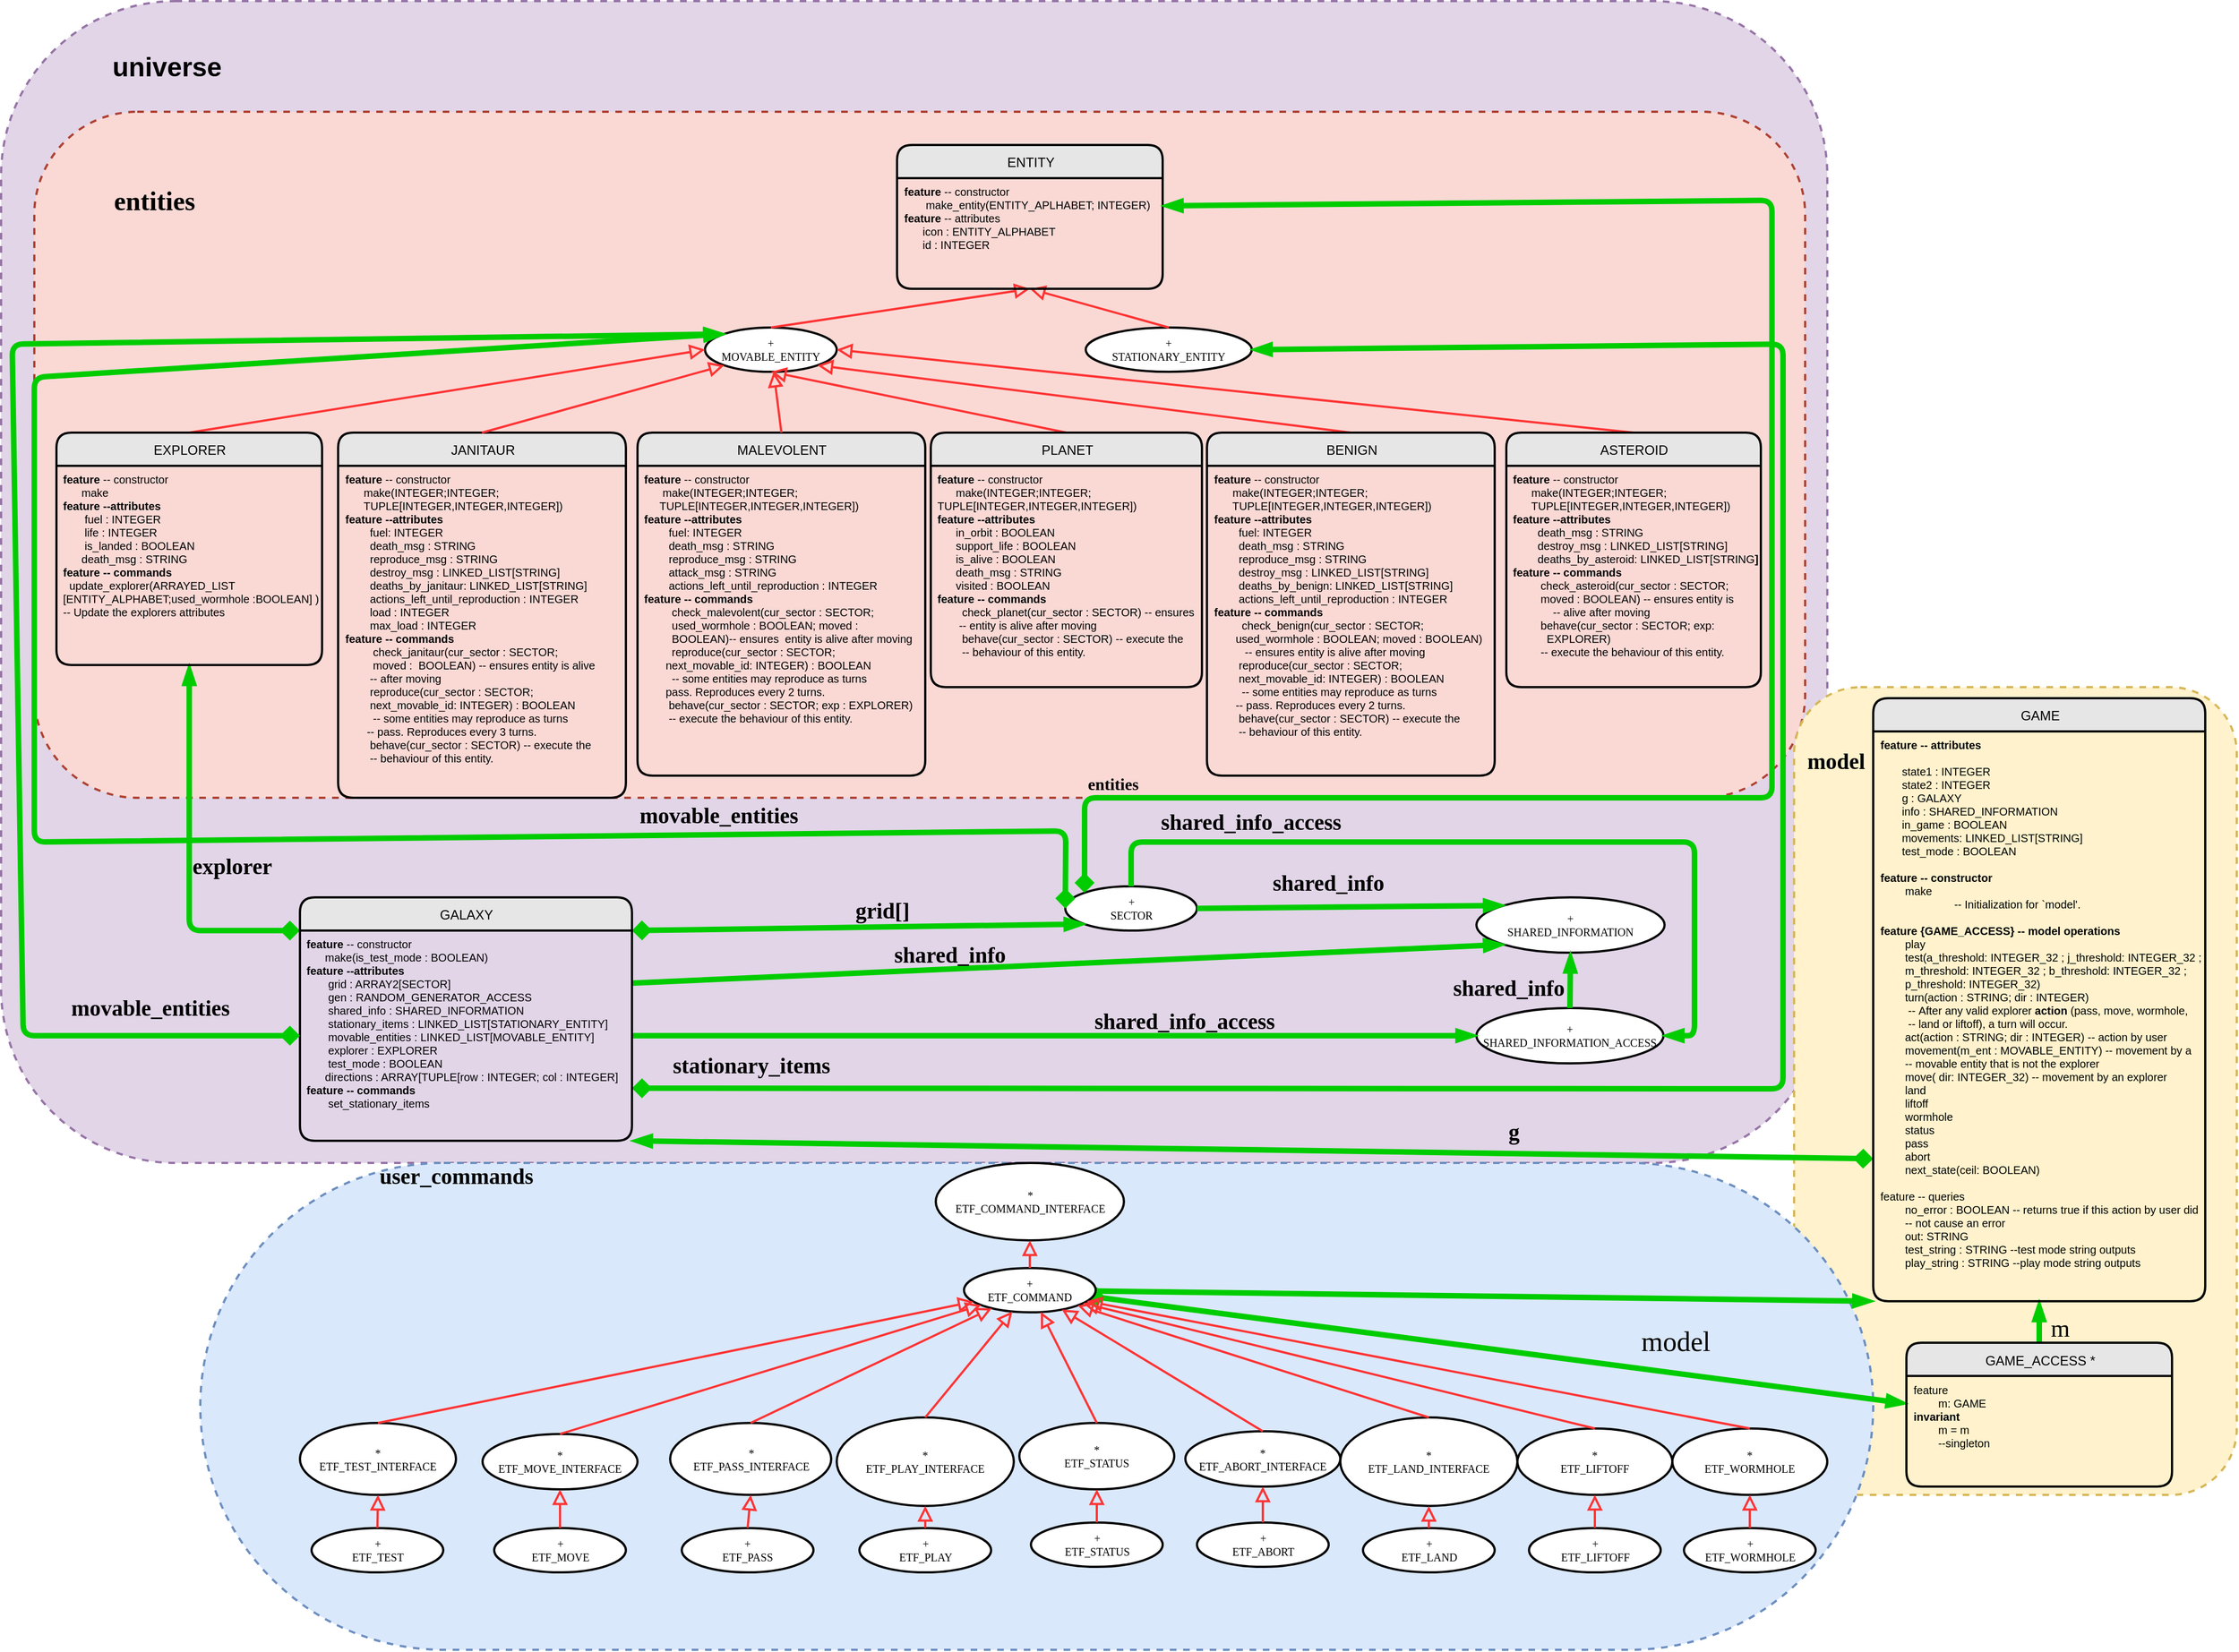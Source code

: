 <mxfile version="12.9.7" type="device"><diagram id="bcq7-YI1w9zSbNKLP_WB" name="Page-1"><mxGraphModel dx="3626" dy="2241" grid="1" gridSize="10" guides="1" tooltips="1" connect="1" arrows="1" fold="1" page="1" pageScale="1" pageWidth="1100" pageHeight="850" math="0" shadow="0"><root><mxCell id="0"/><mxCell id="1" parent="0"/><mxCell id="MOF04nxXEM0VVJA2srQy-186" value="" style="rounded=1;whiteSpace=wrap;html=1;fontSize=10;dashed=1;strokeWidth=2;fillColor=#e1d5e7;strokeColor=#9673a6;" parent="1" vertex="1"><mxGeometry x="-760" y="-740" width="1650" height="1050" as="geometry"/></mxCell><mxCell id="39WJ1BixR4hfock-zP7J-52" value="" style="rounded=1;whiteSpace=wrap;html=1;fontSize=10;dashed=1;strokeWidth=2;fillColor=#fad9d5;strokeColor=#ae4132;" vertex="1" parent="1"><mxGeometry x="-730" y="-640" width="1600" height="620" as="geometry"/></mxCell><mxCell id="MOF04nxXEM0VVJA2srQy-184" value="" style="rounded=1;whiteSpace=wrap;html=1;fontSize=10;dashed=1;strokeWidth=2;fillColor=#fff2cc;strokeColor=#d6b656;" parent="1" vertex="1"><mxGeometry x="860" y="-120" width="400" height="730" as="geometry"/></mxCell><mxCell id="MOF04nxXEM0VVJA2srQy-185" value="&lt;h1&gt;model&lt;/h1&gt;" style="text;html=1;fontSize=10;fontFamily=Verdena;" parent="1" vertex="1"><mxGeometry x="870" y="-85" width="300" height="25" as="geometry"/></mxCell><mxCell id="MOF04nxXEM0VVJA2srQy-138" value="" style="rounded=1;whiteSpace=wrap;html=1;fontSize=10;dashed=1;strokeWidth=2;arcSize=50;fillColor=#dae8fc;strokeColor=#6c8ebf;" parent="1" vertex="1"><mxGeometry x="-580" y="310" width="1511.5" height="440" as="geometry"/></mxCell><mxCell id="MOF04nxXEM0VVJA2srQy-6" value="&lt;font style=&quot;font-size: 22px&quot;&gt;m&lt;/font&gt;" style="text;html=1;fontSize=10;fontFamily=Verdena;" parent="1" vertex="1"><mxGeometry x="1089.5" y="440" width="21" height="20" as="geometry"/></mxCell><mxCell id="MOF04nxXEM0VVJA2srQy-7" value="" style="endArrow=blockThin;html=1;strokeColor=#00CC00;strokeWidth=5;endFill=1;exitX=0.5;exitY=0;exitDx=0;exitDy=0;entryX=0.5;entryY=1;entryDx=0;entryDy=0;" parent="1" source="MOF04nxXEM0VVJA2srQy-4" target="MOF04nxXEM0VVJA2srQy-3" edge="1"><mxGeometry width="50" height="50" relative="1" as="geometry"><mxPoint x="1080.5" y="850" as="sourcePoint"/><mxPoint x="1080.5" y="670" as="targetPoint"/></mxGeometry></mxCell><mxCell id="MOF04nxXEM0VVJA2srQy-10" value="" style="endArrow=blockThin;html=1;strokeColor=#00CC00;strokeWidth=5;endFill=1;startArrow=diamond;startFill=1;entryX=0;entryY=0.25;entryDx=0;entryDy=0;" parent="1" target="MOF04nxXEM0VVJA2srQy-5" edge="1"><mxGeometry width="50" height="50" relative="1" as="geometry"><mxPoint x="220" y="430" as="sourcePoint"/><mxPoint x="950" y="450" as="targetPoint"/><Array as="points"/></mxGeometry></mxCell><mxCell id="MOF04nxXEM0VVJA2srQy-11" value="&lt;font style=&quot;font-size: 25px&quot;&gt;model&lt;/font&gt;" style="text;html=1;fontSize=10;fontFamily=Verdena;" parent="1" vertex="1"><mxGeometry x="720" y="450" width="81" height="20" as="geometry"/></mxCell><mxCell id="MOF04nxXEM0VVJA2srQy-12" value="" style="endArrow=blockThin;html=1;strokeColor=#00CC00;strokeWidth=5;endFill=1;entryX=0;entryY=1;entryDx=0;entryDy=0;" parent="1" source="MOF04nxXEM0VVJA2srQy-14" target="MOF04nxXEM0VVJA2srQy-3" edge="1"><mxGeometry width="50" height="50" relative="1" as="geometry"><mxPoint x="561" y="380" as="sourcePoint"/><mxPoint x="931" y="310" as="targetPoint"/><Array as="points"/></mxGeometry></mxCell><mxCell id="MOF04nxXEM0VVJA2srQy-13" value="+&lt;br&gt;ETF_ABORT" style="ellipse;whiteSpace=wrap;html=1;rounded=1;fontSize=10;fontFamily=Verdena;strokeWidth=2;" parent="1" vertex="1"><mxGeometry x="320.5" y="635" width="119" height="40" as="geometry"/></mxCell><mxCell id="MOF04nxXEM0VVJA2srQy-14" value="+&lt;br&gt;ETF_COMMAND" style="ellipse;whiteSpace=wrap;html=1;rounded=1;fontSize=10;fontFamily=Verdena;strokeWidth=2;" parent="1" vertex="1"><mxGeometry x="110" y="405" width="119" height="40" as="geometry"/></mxCell><mxCell id="MOF04nxXEM0VVJA2srQy-15" value="+&lt;br&gt;ETF_LAND" style="ellipse;whiteSpace=wrap;html=1;rounded=1;fontSize=10;fontFamily=Verdena;strokeWidth=2;" parent="1" vertex="1"><mxGeometry x="470.5" y="640" width="119" height="40" as="geometry"/></mxCell><mxCell id="MOF04nxXEM0VVJA2srQy-16" value="+&lt;br&gt;ETF_LIFTOFF" style="ellipse;whiteSpace=wrap;html=1;rounded=1;fontSize=10;fontFamily=Verdena;strokeWidth=2;" parent="1" vertex="1"><mxGeometry x="620.5" y="640" width="119" height="40" as="geometry"/></mxCell><mxCell id="MOF04nxXEM0VVJA2srQy-17" value="*&lt;br&gt;ETF_LIFTOFF" style="ellipse;whiteSpace=wrap;html=1;rounded=1;fontSize=10;fontFamily=Verdena;strokeWidth=2;" parent="1" vertex="1"><mxGeometry x="610" y="550" width="140" height="60" as="geometry"/></mxCell><mxCell id="MOF04nxXEM0VVJA2srQy-18" value="*&lt;br&gt;ETF_LAND_INTERFACE" style="ellipse;whiteSpace=wrap;html=1;rounded=1;fontSize=10;fontFamily=Verdena;strokeWidth=2;" parent="1" vertex="1"><mxGeometry x="450" y="540" width="160" height="80" as="geometry"/></mxCell><mxCell id="MOF04nxXEM0VVJA2srQy-20" value="*&lt;br&gt;ETF_ABORT_INTERFACE" style="ellipse;whiteSpace=wrap;html=1;rounded=1;fontSize=10;fontFamily=Verdena;strokeWidth=2;" parent="1" vertex="1"><mxGeometry x="310" y="552.5" width="140" height="50" as="geometry"/></mxCell><mxCell id="MOF04nxXEM0VVJA2srQy-21" value="*&lt;br&gt;ETF_COMMAND_INTERFACE" style="ellipse;whiteSpace=wrap;html=1;rounded=1;fontSize=10;fontFamily=Verdena;strokeWidth=2;" parent="1" vertex="1"><mxGeometry x="84.5" y="310" width="170" height="70" as="geometry"/></mxCell><mxCell id="MOF04nxXEM0VVJA2srQy-23" value="" style="endArrow=block;html=1;strokeColor=#FF3333;strokeWidth=2;endFill=0;endSize=9;entryX=0.5;entryY=1;entryDx=0;entryDy=0;exitX=0.5;exitY=0;exitDx=0;exitDy=0;" parent="1" source="MOF04nxXEM0VVJA2srQy-13" target="MOF04nxXEM0VVJA2srQy-20" edge="1"><mxGeometry width="50" height="50" relative="1" as="geometry"><mxPoint x="581.5" y="695" as="sourcePoint"/><mxPoint x="581.5" y="635" as="targetPoint"/></mxGeometry></mxCell><mxCell id="MOF04nxXEM0VVJA2srQy-24" value="" style="endArrow=block;html=1;strokeColor=#FF3333;strokeWidth=2;endFill=0;endSize=9;entryX=0.5;entryY=1;entryDx=0;entryDy=0;exitX=0.5;exitY=0;exitDx=0;exitDy=0;" parent="1" source="MOF04nxXEM0VVJA2srQy-15" target="MOF04nxXEM0VVJA2srQy-18" edge="1"><mxGeometry width="50" height="50" relative="1" as="geometry"><mxPoint x="411" y="700" as="sourcePoint"/><mxPoint x="411" y="640" as="targetPoint"/></mxGeometry></mxCell><mxCell id="MOF04nxXEM0VVJA2srQy-25" value="" style="endArrow=block;html=1;strokeColor=#FF3333;strokeWidth=2;endFill=0;endSize=9;entryX=0.5;entryY=1;entryDx=0;entryDy=0;exitX=0.5;exitY=0;exitDx=0;exitDy=0;" parent="1" source="MOF04nxXEM0VVJA2srQy-16" target="MOF04nxXEM0VVJA2srQy-17" edge="1"><mxGeometry width="50" height="50" relative="1" as="geometry"><mxPoint x="411" y="700" as="sourcePoint"/><mxPoint x="411" y="640" as="targetPoint"/></mxGeometry></mxCell><mxCell id="MOF04nxXEM0VVJA2srQy-26" value="" style="endArrow=block;html=1;strokeColor=#FF3333;strokeWidth=2;endFill=0;endSize=9;exitX=0.5;exitY=0;exitDx=0;exitDy=0;" parent="1" source="MOF04nxXEM0VVJA2srQy-20" target="MOF04nxXEM0VVJA2srQy-14" edge="1"><mxGeometry width="50" height="50" relative="1" as="geometry"><mxPoint x="411" y="800" as="sourcePoint"/><mxPoint x="210" y="510" as="targetPoint"/></mxGeometry></mxCell><mxCell id="MOF04nxXEM0VVJA2srQy-28" value="" style="endArrow=block;html=1;strokeColor=#FF3333;strokeWidth=2;endFill=0;endSize=9;exitX=0.5;exitY=0;exitDx=0;exitDy=0;" parent="1" source="MOF04nxXEM0VVJA2srQy-18" target="MOF04nxXEM0VVJA2srQy-14" edge="1"><mxGeometry width="50" height="50" relative="1" as="geometry"><mxPoint x="411" y="550" as="sourcePoint"/><mxPoint x="200" y="480" as="targetPoint"/></mxGeometry></mxCell><mxCell id="MOF04nxXEM0VVJA2srQy-29" value="" style="endArrow=block;html=1;strokeColor=#FF3333;strokeWidth=2;endFill=0;endSize=9;exitX=0.5;exitY=0;exitDx=0;exitDy=0;" parent="1" source="MOF04nxXEM0VVJA2srQy-17" target="MOF04nxXEM0VVJA2srQy-14" edge="1"><mxGeometry width="50" height="50" relative="1" as="geometry"><mxPoint x="411" y="550" as="sourcePoint"/><mxPoint x="200" y="480" as="targetPoint"/></mxGeometry></mxCell><mxCell id="MOF04nxXEM0VVJA2srQy-31" value="+&lt;br&gt;ETF_MOVE" style="ellipse;whiteSpace=wrap;html=1;rounded=1;fontSize=10;fontFamily=Verdena;strokeWidth=2;" parent="1" vertex="1"><mxGeometry x="-314.5" y="640" width="119" height="40" as="geometry"/></mxCell><mxCell id="MOF04nxXEM0VVJA2srQy-32" value="+&lt;br&gt;ETF_PASS" style="ellipse;whiteSpace=wrap;html=1;rounded=1;fontSize=10;fontFamily=Verdena;strokeWidth=2;" parent="1" vertex="1"><mxGeometry x="-145" y="640" width="119" height="40" as="geometry"/></mxCell><mxCell id="MOF04nxXEM0VVJA2srQy-33" value="+&lt;br&gt;ETF_PLAY" style="ellipse;whiteSpace=wrap;html=1;rounded=1;fontSize=10;fontFamily=Verdena;strokeWidth=2;" parent="1" vertex="1"><mxGeometry x="15.5" y="640" width="119" height="40" as="geometry"/></mxCell><mxCell id="MOF04nxXEM0VVJA2srQy-34" value="+&lt;br&gt;ETF_STATUS" style="ellipse;whiteSpace=wrap;html=1;rounded=1;fontSize=10;fontFamily=Verdena;strokeWidth=2;" parent="1" vertex="1"><mxGeometry x="170.5" y="635" width="119" height="40" as="geometry"/></mxCell><mxCell id="MOF04nxXEM0VVJA2srQy-35" value="*&lt;br&gt;ETF_STATUS" style="ellipse;whiteSpace=wrap;html=1;rounded=1;fontSize=10;fontFamily=Verdena;strokeWidth=2;" parent="1" vertex="1"><mxGeometry x="160" y="545" width="140" height="60" as="geometry"/></mxCell><mxCell id="MOF04nxXEM0VVJA2srQy-36" value="*&lt;br&gt;ETF_PLAY_INTERFACE" style="ellipse;whiteSpace=wrap;html=1;rounded=1;fontSize=10;fontFamily=Verdena;strokeWidth=2;" parent="1" vertex="1"><mxGeometry x="-5" y="540" width="160" height="80" as="geometry"/></mxCell><mxCell id="MOF04nxXEM0VVJA2srQy-37" value="*&lt;br&gt;ETF_PASS_INTERFACE" style="ellipse;whiteSpace=wrap;html=1;rounded=1;fontSize=10;fontFamily=Verdena;strokeWidth=2;" parent="1" vertex="1"><mxGeometry x="-155.5" y="545" width="145.5" height="65" as="geometry"/></mxCell><mxCell id="MOF04nxXEM0VVJA2srQy-38" value="*&lt;br&gt;ETF_MOVE_INTERFACE" style="ellipse;whiteSpace=wrap;html=1;rounded=1;fontSize=10;fontFamily=Verdena;strokeWidth=2;" parent="1" vertex="1"><mxGeometry x="-325" y="555" width="140" height="50" as="geometry"/></mxCell><mxCell id="MOF04nxXEM0VVJA2srQy-39" value="" style="endArrow=block;html=1;strokeColor=#FF3333;strokeWidth=2;endFill=0;endSize=9;entryX=0.5;entryY=1;entryDx=0;entryDy=0;exitX=0.5;exitY=0;exitDx=0;exitDy=0;" parent="1" source="MOF04nxXEM0VVJA2srQy-32" target="MOF04nxXEM0VVJA2srQy-37" edge="1"><mxGeometry width="50" height="50" relative="1" as="geometry"><mxPoint x="-268.5" y="700" as="sourcePoint"/><mxPoint x="-268.5" y="640" as="targetPoint"/></mxGeometry></mxCell><mxCell id="MOF04nxXEM0VVJA2srQy-40" value="" style="endArrow=block;html=1;strokeColor=#FF3333;strokeWidth=2;endFill=0;endSize=9;entryX=0.5;entryY=1;entryDx=0;entryDy=0;exitX=0.5;exitY=0;exitDx=0;exitDy=0;" parent="1" source="MOF04nxXEM0VVJA2srQy-31" target="MOF04nxXEM0VVJA2srQy-38" edge="1"><mxGeometry width="50" height="50" relative="1" as="geometry"><mxPoint x="-268.5" y="700" as="sourcePoint"/><mxPoint x="-268.5" y="640" as="targetPoint"/></mxGeometry></mxCell><mxCell id="MOF04nxXEM0VVJA2srQy-41" value="" style="endArrow=block;html=1;strokeColor=#FF3333;strokeWidth=2;endFill=0;endSize=9;entryX=0.5;entryY=1;entryDx=0;entryDy=0;exitX=0.5;exitY=0;exitDx=0;exitDy=0;" parent="1" source="MOF04nxXEM0VVJA2srQy-33" target="MOF04nxXEM0VVJA2srQy-36" edge="1"><mxGeometry width="50" height="50" relative="1" as="geometry"><mxPoint x="-268.5" y="700" as="sourcePoint"/><mxPoint x="-268.5" y="640" as="targetPoint"/></mxGeometry></mxCell><mxCell id="MOF04nxXEM0VVJA2srQy-42" value="" style="endArrow=block;html=1;strokeColor=#FF3333;strokeWidth=2;endFill=0;endSize=9;entryX=0.5;entryY=1;entryDx=0;entryDy=0;exitX=0.5;exitY=0;exitDx=0;exitDy=0;" parent="1" source="MOF04nxXEM0VVJA2srQy-34" target="MOF04nxXEM0VVJA2srQy-35" edge="1"><mxGeometry width="50" height="50" relative="1" as="geometry"><mxPoint x="-268.5" y="700" as="sourcePoint"/><mxPoint x="-268.5" y="640" as="targetPoint"/></mxGeometry></mxCell><mxCell id="MOF04nxXEM0VVJA2srQy-43" value="" style="endArrow=block;html=1;strokeColor=#FF3333;strokeWidth=2;endFill=0;endSize=9;exitX=0.5;exitY=0;exitDx=0;exitDy=0;" parent="1" source="MOF04nxXEM0VVJA2srQy-38" target="MOF04nxXEM0VVJA2srQy-14" edge="1"><mxGeometry width="50" height="50" relative="1" as="geometry"><mxPoint x="-268.5" y="800" as="sourcePoint"/><mxPoint x="290" y="440" as="targetPoint"/></mxGeometry></mxCell><mxCell id="MOF04nxXEM0VVJA2srQy-44" value="" style="endArrow=block;html=1;strokeColor=#FF3333;strokeWidth=2;endFill=0;endSize=9;exitX=0.5;exitY=0;exitDx=0;exitDy=0;" parent="1" source="MOF04nxXEM0VVJA2srQy-37" target="MOF04nxXEM0VVJA2srQy-14" edge="1"><mxGeometry width="50" height="50" relative="1" as="geometry"><mxPoint x="-268.5" y="550" as="sourcePoint"/><mxPoint x="190" y="480" as="targetPoint"/></mxGeometry></mxCell><mxCell id="MOF04nxXEM0VVJA2srQy-45" value="" style="endArrow=block;html=1;strokeColor=#FF3333;strokeWidth=2;endFill=0;endSize=9;exitX=0.5;exitY=0;exitDx=0;exitDy=0;" parent="1" source="MOF04nxXEM0VVJA2srQy-36" target="MOF04nxXEM0VVJA2srQy-14" edge="1"><mxGeometry width="50" height="50" relative="1" as="geometry"><mxPoint x="-268.5" y="550" as="sourcePoint"/><mxPoint x="180" y="480" as="targetPoint"/></mxGeometry></mxCell><mxCell id="MOF04nxXEM0VVJA2srQy-46" value="" style="endArrow=block;html=1;strokeColor=#FF3333;strokeWidth=2;endFill=0;endSize=9;exitX=0.5;exitY=0;exitDx=0;exitDy=0;" parent="1" source="MOF04nxXEM0VVJA2srQy-35" target="MOF04nxXEM0VVJA2srQy-14" edge="1"><mxGeometry width="50" height="50" relative="1" as="geometry"><mxPoint x="-89" y="545" as="sourcePoint"/><mxPoint x="359.5" y="475" as="targetPoint"/></mxGeometry></mxCell><mxCell id="MOF04nxXEM0VVJA2srQy-47" value="+&lt;br&gt;ETF_TEST" style="ellipse;whiteSpace=wrap;html=1;rounded=1;fontSize=10;fontFamily=Verdena;strokeWidth=2;" parent="1" vertex="1"><mxGeometry x="-479.5" y="640" width="119" height="40" as="geometry"/></mxCell><mxCell id="MOF04nxXEM0VVJA2srQy-48" value="*&lt;br&gt;ETF_TEST_INTERFACE" style="ellipse;whiteSpace=wrap;html=1;rounded=1;fontSize=10;fontFamily=Verdena;strokeWidth=2;" parent="1" vertex="1"><mxGeometry x="-490" y="545" width="141" height="65" as="geometry"/></mxCell><mxCell id="MOF04nxXEM0VVJA2srQy-49" value="" style="endArrow=block;html=1;strokeColor=#FF3333;strokeWidth=2;endFill=0;endSize=9;entryX=0.5;entryY=1;entryDx=0;entryDy=0;exitX=0.5;exitY=0;exitDx=0;exitDy=0;" parent="1" source="MOF04nxXEM0VVJA2srQy-47" target="MOF04nxXEM0VVJA2srQy-48" edge="1"><mxGeometry width="50" height="50" relative="1" as="geometry"><mxPoint x="-603" y="700" as="sourcePoint"/><mxPoint x="-603" y="640" as="targetPoint"/></mxGeometry></mxCell><mxCell id="MOF04nxXEM0VVJA2srQy-51" value="+&lt;br&gt;ETF_WORMHOLE" style="ellipse;whiteSpace=wrap;html=1;rounded=1;fontSize=10;fontFamily=Verdena;strokeWidth=2;" parent="1" vertex="1"><mxGeometry x="760.5" y="640" width="119" height="40" as="geometry"/></mxCell><mxCell id="MOF04nxXEM0VVJA2srQy-52" value="*&lt;br&gt;ETF_WORMHOLE" style="ellipse;whiteSpace=wrap;html=1;rounded=1;fontSize=10;fontFamily=Verdena;strokeWidth=2;" parent="1" vertex="1"><mxGeometry x="750" y="550" width="140" height="60" as="geometry"/></mxCell><mxCell id="MOF04nxXEM0VVJA2srQy-53" value="" style="endArrow=block;html=1;strokeColor=#FF3333;strokeWidth=2;endFill=0;endSize=9;entryX=0.5;entryY=1;entryDx=0;entryDy=0;exitX=0.5;exitY=0;exitDx=0;exitDy=0;" parent="1" source="MOF04nxXEM0VVJA2srQy-51" target="MOF04nxXEM0VVJA2srQy-52" edge="1"><mxGeometry width="50" height="50" relative="1" as="geometry"><mxPoint x="561" y="700" as="sourcePoint"/><mxPoint x="561" y="640" as="targetPoint"/></mxGeometry></mxCell><mxCell id="MOF04nxXEM0VVJA2srQy-54" value="" style="endArrow=block;html=1;strokeColor=#FF3333;strokeWidth=2;endFill=0;endSize=9;exitX=0.5;exitY=0;exitDx=0;exitDy=0;" parent="1" source="MOF04nxXEM0VVJA2srQy-52" target="MOF04nxXEM0VVJA2srQy-14" edge="1"><mxGeometry width="50" height="50" relative="1" as="geometry"><mxPoint x="561" y="550" as="sourcePoint"/><mxPoint x="190" y="480" as="targetPoint"/></mxGeometry></mxCell><mxCell id="MOF04nxXEM0VVJA2srQy-57" value="" style="endArrow=block;html=1;strokeColor=#FF3333;strokeWidth=2;endFill=0;endSize=9;exitX=0.5;exitY=0;exitDx=0;exitDy=0;" parent="1" source="MOF04nxXEM0VVJA2srQy-14" target="MOF04nxXEM0VVJA2srQy-21" edge="1"><mxGeometry width="50" height="50" relative="1" as="geometry"><mxPoint x="183" y="435" as="sourcePoint"/><mxPoint x="190" y="360" as="targetPoint"/></mxGeometry></mxCell><mxCell id="MOF04nxXEM0VVJA2srQy-60" value="" style="endArrow=block;html=1;strokeColor=#FF3333;strokeWidth=2;endFill=0;endSize=9;exitX=0.5;exitY=0;exitDx=0;exitDy=0;" parent="1" source="MOF04nxXEM0VVJA2srQy-48" target="MOF04nxXEM0VVJA2srQy-14" edge="1"><mxGeometry width="50" height="50" relative="1" as="geometry"><mxPoint x="90" y="510" as="sourcePoint"/><mxPoint x="90" y="450" as="targetPoint"/></mxGeometry></mxCell><mxCell id="MOF04nxXEM0VVJA2srQy-69" value="+&lt;br&gt;MOVABLE_ENTITY&lt;span style=&quot;color: rgba(0 , 0 , 0 , 0) ; font-family: monospace ; font-size: 0px ; white-space: nowrap&quot;&gt;%3CmxGraphModel%3E%3Croot%3E%3CmxCell%20id%3D%220%22%2F%3E%3CmxCell%20id%3D%221%22%20parent%3D%220%22%2F%3E%3CmxCell%20id%3D%222%22%20value%3D%22%2B%26lt%3Bbr%26gt%3BETF_COMMAND%22%20style%3D%22ellipse%3BwhiteSpace%3Dwrap%3Bhtml%3D1%3Brounded%3D1%3BfontSize%3D10%3BfontFamily%3DVerdena%3BstrokeWidth%3D2%3B%22%20vertex%3D%221%22%20parent%3D%221%22%3E%3CmxGeometry%20x%3D%22319.5%22%20y%3D%22640%22%20width%3D%22119%22%20height%3D%2240%22%20as%3D%22geometry%22%2F%3E%3C%2FmxCell%3E%3C%2Froot%3E%3C%2FmxGraphModel%3E&lt;/span&gt;" style="ellipse;whiteSpace=wrap;html=1;rounded=1;fontSize=10;fontFamily=Verdena;strokeWidth=2;" parent="1" vertex="1"><mxGeometry x="-124" y="-445" width="119" height="40" as="geometry"/></mxCell><mxCell id="MOF04nxXEM0VVJA2srQy-71" value="+&lt;br&gt;SHARED_INFORMATION&lt;span style=&quot;color: rgba(0 , 0 , 0 , 0) ; font-family: monospace ; font-size: 0px ; white-space: nowrap&quot;&gt;%3CmxGraphModel%3E%3Croot%3E%3CmxCell%20id%3D%220%22%2F%3E%3CmxCell%20id%3D%221%22%20parent%3D%220%22%2F%3E%3CmxCell%20id%3D%222%22%20value%3D%22%2B%26lt%3Bbr%26gt%3BETF_COMMAND%22%20style%3D%22ellipse%3BwhiteSpace%3Dwrap%3Bhtml%3D1%3Brounded%3D1%3BfontSize%3D10%3BfontFamily%3DVerdena%3BstrokeWidth%3D2%3B%22%20vertex%3D%221%22%20parent%3D%221%22%3E%3CmxGeometry%20x%3D%22319.5%22%20y%3D%22640%22%20width%3D%22119%22%20height%3D%2240%22%20as%3D%22geometry%22%2F%3E%3C%2FmxCell%3E%3C%2Froot%3E%3C%2FmxGraphModel%3&lt;/span&gt;" style="ellipse;whiteSpace=wrap;html=1;rounded=1;fontSize=10;fontFamily=Verdena;strokeWidth=2;" parent="1" vertex="1"><mxGeometry x="573" y="70" width="170" height="50" as="geometry"/></mxCell><mxCell id="MOF04nxXEM0VVJA2srQy-72" value="+&lt;br&gt;SHARED_INFORMATION_ACCESS&lt;span style=&quot;color: rgba(0 , 0 , 0 , 0) ; font-family: monospace ; font-size: 0px ; white-space: nowrap&quot;&gt;%3CmxGraphModel%3E%3Croot%3E%3CmxCell%20id%3D%220%22%2F%3E%3CmxCell%20id%3D%221%22%20parent%3D%220%22%2F%3E%3CmxCell%20id%3D%222%22%20value%3D%22%2B%26lt%3Bbr%26gt%3BETF_COMMAND%22%20style%3D%22ellipse%3BwhiteSpace%3Dwrap%3Bhtml%3D1%3Brounded%3D1%3BfontSize%3D10%3BfontFamily%3DVerdena%3BstrokeWidth%3D2%3B%22%20vertex%3D%221%22%20parent%3D%221%22%3E%3CmxGeometry%20x%3D%22319.5%22%20y%3D%22640%22%20width%3D%22119%22%20height%3D%2240%22%20as%3D%22geometry%22%2F%3E%3C%2FmxCell%3E%3C%2Froot%3E%3C%2FmxGraphModel%3_&lt;/span&gt;" style="ellipse;whiteSpace=wrap;html=1;rounded=1;fontSize=10;fontFamily=Verdena;strokeWidth=2;" parent="1" vertex="1"><mxGeometry x="573" y="170" width="169" height="50" as="geometry"/></mxCell><mxCell id="MOF04nxXEM0VVJA2srQy-73" value="" style="endArrow=blockThin;html=1;strokeColor=#00CC00;strokeWidth=5;endFill=1;entryX=0.5;entryY=1;entryDx=0;entryDy=0;exitX=0.5;exitY=0;exitDx=0;exitDy=0;" parent="1" source="MOF04nxXEM0VVJA2srQy-72" target="MOF04nxXEM0VVJA2srQy-71" edge="1"><mxGeometry width="50" height="50" relative="1" as="geometry"><mxPoint x="-155" y="80" as="sourcePoint"/><mxPoint x="430" y="215" as="targetPoint"/></mxGeometry></mxCell><mxCell id="MOF04nxXEM0VVJA2srQy-74" value="&lt;h1&gt;shared_info&lt;/h1&gt;" style="text;html=1;fontSize=10;fontFamily=Verdena;" parent="1" vertex="1"><mxGeometry x="550" y="120" width="84" height="20" as="geometry"/></mxCell><mxCell id="MOF04nxXEM0VVJA2srQy-81" value="" style="endArrow=block;html=1;strokeColor=#FF3333;strokeWidth=2;endFill=0;endSize=9;exitX=0.5;exitY=0;exitDx=0;exitDy=0;entryX=0;entryY=0.5;entryDx=0;entryDy=0;" parent="1" source="MOF04nxXEM0VVJA2srQy-77" target="MOF04nxXEM0VVJA2srQy-69" edge="1"><mxGeometry width="50" height="50" relative="1" as="geometry"><mxPoint x="360" y="230" as="sourcePoint"/><mxPoint x="-110" y="-425" as="targetPoint"/></mxGeometry></mxCell><mxCell id="MOF04nxXEM0VVJA2srQy-82" value="" style="endArrow=block;html=1;strokeColor=#FF3333;strokeWidth=2;endFill=0;endSize=9;entryX=0.5;entryY=1;entryDx=0;entryDy=0;exitX=0.5;exitY=0;exitDx=0;exitDy=0;" parent="1" source="MOF04nxXEM0VVJA2srQy-79" target="MOF04nxXEM0VVJA2srQy-69" edge="1"><mxGeometry width="50" height="50" relative="1" as="geometry"><mxPoint x="360" y="230" as="sourcePoint"/><mxPoint x="360" y="170" as="targetPoint"/></mxGeometry></mxCell><mxCell id="MOF04nxXEM0VVJA2srQy-85" value="" style="endArrow=block;html=1;strokeColor=#FF3333;strokeWidth=2;endFill=0;endSize=9;entryX=0.5;entryY=1;entryDx=0;entryDy=0;exitX=0.5;exitY=0;exitDx=0;exitDy=0;" parent="1" source="MOF04nxXEM0VVJA2srQy-69" target="MOF04nxXEM0VVJA2srQy-84" edge="1"><mxGeometry width="50" height="50" relative="1" as="geometry"><mxPoint x="313.5" y="290" as="sourcePoint"/><mxPoint x="313.5" y="230" as="targetPoint"/></mxGeometry></mxCell><mxCell id="MOF04nxXEM0VVJA2srQy-86" value="+&lt;br&gt;STATIONARY_ENTITY" style="ellipse;whiteSpace=wrap;html=1;rounded=1;fontSize=10;fontFamily=Verdena;strokeWidth=2;" parent="1" vertex="1"><mxGeometry x="220" y="-445" width="150" height="40" as="geometry"/></mxCell><mxCell id="MOF04nxXEM0VVJA2srQy-87" value="" style="endArrow=block;html=1;strokeColor=#FF3333;strokeWidth=2;endFill=0;endSize=9;entryX=0.5;entryY=1;entryDx=0;entryDy=0;exitX=0.5;exitY=0;exitDx=0;exitDy=0;" parent="1" source="MOF04nxXEM0VVJA2srQy-86" target="MOF04nxXEM0VVJA2srQy-84" edge="1"><mxGeometry width="50" height="50" relative="1" as="geometry"><mxPoint x="130" y="100" as="sourcePoint"/><mxPoint x="360" y="170" as="targetPoint"/></mxGeometry></mxCell><mxCell id="MOF04nxXEM0VVJA2srQy-90" value="+&lt;br&gt;SECTOR" style="ellipse;whiteSpace=wrap;html=1;rounded=1;fontSize=10;fontFamily=Verdena;strokeWidth=2;" parent="1" vertex="1"><mxGeometry x="201.5" y="60" width="119" height="40" as="geometry"/></mxCell><mxCell id="MOF04nxXEM0VVJA2srQy-98" value="" style="endArrow=blockThin;html=1;strokeColor=#00CC00;strokeWidth=5;endFill=1;startArrow=diamond;startFill=1;entryX=0.5;entryY=1;entryDx=0;entryDy=0;exitX=0;exitY=0;exitDx=0;exitDy=0;" parent="1" source="MOF04nxXEM0VVJA2srQy-68" target="MOF04nxXEM0VVJA2srQy-78" edge="1"><mxGeometry width="50" height="50" relative="1" as="geometry"><mxPoint x="-105" y="30" as="sourcePoint"/><mxPoint x="-260" y="-40" as="targetPoint"/><Array as="points"><mxPoint x="-590" y="100"/></Array></mxGeometry></mxCell><mxCell id="MOF04nxXEM0VVJA2srQy-105" value="" style="endArrow=blockThin;html=1;strokeColor=#00CC00;strokeWidth=5;endFill=1;startArrow=diamond;startFill=1;exitX=1;exitY=0;exitDx=0;exitDy=0;entryX=0;entryY=1;entryDx=0;entryDy=0;" parent="1" source="MOF04nxXEM0VVJA2srQy-68" target="MOF04nxXEM0VVJA2srQy-90" edge="1"><mxGeometry width="50" height="50" relative="1" as="geometry"><mxPoint x="290" y="115" as="sourcePoint"/><mxPoint x="430" y="115" as="targetPoint"/></mxGeometry></mxCell><mxCell id="MOF04nxXEM0VVJA2srQy-106" value="&lt;h1&gt;grid[]&lt;/h1&gt;" style="text;html=1;fontSize=10;fontFamily=Verdena;" parent="1" vertex="1"><mxGeometry x="10" y="50" width="85" height="20" as="geometry"/></mxCell><mxCell id="MOF04nxXEM0VVJA2srQy-117" value="" style="endArrow=blockThin;html=1;strokeColor=#00CC00;strokeWidth=5;endFill=1;startArrow=diamond;startFill=1;exitX=0;exitY=0.75;exitDx=0;exitDy=0;entryX=1;entryY=1;entryDx=0;entryDy=0;" parent="1" source="MOF04nxXEM0VVJA2srQy-3" edge="1" target="MOF04nxXEM0VVJA2srQy-68"><mxGeometry width="50" height="50" relative="1" as="geometry"><mxPoint x="360" y="215" as="sourcePoint"/><mxPoint x="2" y="190" as="targetPoint"/><Array as="points"/></mxGeometry></mxCell><mxCell id="MOF04nxXEM0VVJA2srQy-118" value="&lt;h1&gt;g&lt;/h1&gt;" style="text;html=1;fontSize=10;fontFamily=Verdena;" parent="1" vertex="1"><mxGeometry x="600" y="250" width="81" height="20" as="geometry"/></mxCell><mxCell id="MOF04nxXEM0VVJA2srQy-122" value="" style="endArrow=blockThin;html=1;strokeColor=#00CC00;strokeWidth=5;endFill=1;startArrow=diamond;startFill=1;entryX=1;entryY=0.5;entryDx=0;entryDy=0;exitX=1;exitY=0.75;exitDx=0;exitDy=0;" parent="1" source="MOF04nxXEM0VVJA2srQy-68" target="MOF04nxXEM0VVJA2srQy-86" edge="1"><mxGeometry width="50" height="50" relative="1" as="geometry"><mxPoint x="510" y="5" as="sourcePoint"/><mxPoint x="230" y="-250" as="targetPoint"/><Array as="points"><mxPoint x="850" y="243"/><mxPoint x="850" y="-430"/></Array></mxGeometry></mxCell><mxCell id="MOF04nxXEM0VVJA2srQy-123" value="&lt;h1&gt;stationary_items&lt;/h1&gt;" style="text;html=1;fontSize=10;fontFamily=Verdena;" parent="1" vertex="1"><mxGeometry x="-155.5" y="190" width="81" height="20" as="geometry"/></mxCell><mxCell id="MOF04nxXEM0VVJA2srQy-127" value="" style="endArrow=blockThin;html=1;strokeColor=#00CC00;strokeWidth=5;endFill=1;exitX=1;exitY=0.5;exitDx=0;exitDy=0;entryX=0;entryY=0.5;entryDx=0;entryDy=0;" parent="1" source="MOF04nxXEM0VVJA2srQy-68" target="MOF04nxXEM0VVJA2srQy-72" edge="1"><mxGeometry width="50" height="50" relative="1" as="geometry"><mxPoint x="-60" y="150" as="sourcePoint"/><mxPoint x="451.5" y="100" as="targetPoint"/><Array as="points"/></mxGeometry></mxCell><mxCell id="MOF04nxXEM0VVJA2srQy-128" value="&lt;h1&gt;shared_info_access&lt;/h1&gt;" style="text;html=1;fontSize=10;fontFamily=Verdena;" parent="1" vertex="1"><mxGeometry x="226" y="150" width="84" height="20" as="geometry"/></mxCell><mxCell id="MOF04nxXEM0VVJA2srQy-129" value="" style="endArrow=blockThin;html=1;strokeColor=#00CC00;strokeWidth=5;endFill=1;entryX=0;entryY=1;entryDx=0;entryDy=0;exitX=1;exitY=0.25;exitDx=0;exitDy=0;" parent="1" source="MOF04nxXEM0VVJA2srQy-68" target="MOF04nxXEM0VVJA2srQy-71" edge="1"><mxGeometry width="50" height="50" relative="1" as="geometry"><mxPoint x="310" y="95" as="sourcePoint"/><mxPoint x="450" y="95" as="targetPoint"/><Array as="points"/></mxGeometry></mxCell><mxCell id="MOF04nxXEM0VVJA2srQy-130" value="&lt;h1&gt;shared_info&lt;/h1&gt;" style="text;html=1;fontSize=10;fontFamily=Verdena;" parent="1" vertex="1"><mxGeometry x="45" y="90" width="84" height="20" as="geometry"/></mxCell><mxCell id="MOF04nxXEM0VVJA2srQy-131" value="" style="endArrow=blockThin;html=1;strokeColor=#00CC00;strokeWidth=5;endFill=1;entryX=0;entryY=0;entryDx=0;entryDy=0;exitX=1;exitY=0.5;exitDx=0;exitDy=0;" parent="1" source="MOF04nxXEM0VVJA2srQy-90" target="MOF04nxXEM0VVJA2srQy-71" edge="1"><mxGeometry width="50" height="50" relative="1" as="geometry"><mxPoint x="310" y="95" as="sourcePoint"/><mxPoint x="450" y="95" as="targetPoint"/></mxGeometry></mxCell><mxCell id="MOF04nxXEM0VVJA2srQy-132" value="&lt;h1&gt;shared_info&lt;/h1&gt;" style="text;html=1;fontSize=10;fontFamily=Verdena;" parent="1" vertex="1"><mxGeometry x="386.5" y="25" width="84" height="20" as="geometry"/></mxCell><mxCell id="MOF04nxXEM0VVJA2srQy-136" value="" style="endArrow=blockThin;html=1;strokeColor=#00CC00;strokeWidth=5;endFill=1;entryX=1;entryY=0.5;entryDx=0;entryDy=0;exitX=0.5;exitY=0;exitDx=0;exitDy=0;" parent="1" source="MOF04nxXEM0VVJA2srQy-90" target="MOF04nxXEM0VVJA2srQy-72" edge="1"><mxGeometry width="50" height="50" relative="1" as="geometry"><mxPoint x="300" y="-190" as="sourcePoint"/><mxPoint x="450" y="95" as="targetPoint"/><Array as="points"><mxPoint x="261" y="20"/><mxPoint x="770" y="20"/><mxPoint x="770" y="195"/></Array></mxGeometry></mxCell><mxCell id="MOF04nxXEM0VVJA2srQy-137" value="&lt;h1&gt;shared_info_access&lt;/h1&gt;" style="text;html=1;fontSize=10;fontFamily=Verdena;" parent="1" vertex="1"><mxGeometry x="286" y="-30" width="84" height="20" as="geometry"/></mxCell><mxCell id="MOF04nxXEM0VVJA2srQy-139" value="&lt;h1&gt;user_commands&lt;/h1&gt;" style="text;html=1;fontSize=10;fontFamily=Verdena;" parent="1" vertex="1"><mxGeometry x="-420.0" y="290" width="70" height="55" as="geometry"/></mxCell><mxCell id="MOF04nxXEM0VVJA2srQy-189" value="&lt;h1&gt;universe&lt;/h1&gt;" style="text;html=1;strokeColor=none;fillColor=none;align=center;verticalAlign=middle;whiteSpace=wrap;rounded=0;" parent="1" vertex="1"><mxGeometry x="-630" y="-690" width="40" height="20" as="geometry"/></mxCell><mxCell id="MOF04nxXEM0VVJA2srQy-99" value="&lt;h1&gt;explorer&lt;/h1&gt;" style="text;html=1;fontSize=10;fontFamily=Verdena;" parent="1" vertex="1"><mxGeometry x="-589" y="10" width="240" as="geometry"/></mxCell><mxCell id="MOF04nxXEM0VVJA2srQy-4" value="&lt;font style=&quot;font-size: 12px&quot; face=&quot;Helvetica&quot;&gt;GAME_ACCESS *&lt;/font&gt;" style="swimlane;html=1;childLayout=stackLayout;horizontal=1;startSize=30;horizontalStack=0;fillColor=#E6E6E6;fontColor=#000000;rounded=1;fontSize=17;fontStyle=0;strokeWidth=2;resizeParent=0;resizeLast=1;shadow=0;dashed=0;align=center;fontFamily=Verdena;" parent="1" vertex="1"><mxGeometry x="961.5" y="472.5" width="240" height="130" as="geometry"/></mxCell><mxCell id="MOF04nxXEM0VVJA2srQy-5" value="&lt;font face=&quot;Helvetica&quot;&gt;&lt;div&gt;feature&lt;/div&gt;&lt;div&gt;&lt;span style=&quot;white-space: pre&quot;&gt;&#9;&lt;/span&gt;m: GAME&lt;/div&gt;&lt;b&gt;invariant&lt;/b&gt;&lt;br&gt;&amp;nbsp;&lt;span style=&quot;white-space: pre&quot;&gt;&#9;&lt;/span&gt;m = m&lt;br&gt;&amp;nbsp; &amp;nbsp; &amp;nbsp; &amp;nbsp; --singleton&amp;nbsp;&lt;br&gt;&lt;/font&gt;" style="whiteSpace=wrap;html=1;align=left;strokeColor=none;fillColor=none;spacingLeft=4;fontSize=10;verticalAlign=top;resizable=0;rotatable=0;part=1;fontFamily=Verdena;" parent="MOF04nxXEM0VVJA2srQy-4" vertex="1"><mxGeometry y="30" width="240" height="100" as="geometry"/></mxCell><mxCell id="MOF04nxXEM0VVJA2srQy-2" value="&lt;font face=&quot;Helvetica&quot;&gt;&lt;span style=&quot;font-size: 12px&quot;&gt;GAME&lt;br&gt;&lt;/span&gt;&lt;/font&gt;" style="swimlane;html=1;childLayout=stackLayout;horizontal=1;startSize=30;horizontalStack=0;fillColor=#E6E6E6;fontColor=#000000;rounded=1;fontSize=17;fontStyle=0;strokeWidth=2;resizeParent=0;resizeLast=1;shadow=0;dashed=0;align=center;fontFamily=Verdena;" parent="1" vertex="1"><mxGeometry x="931.5" y="-110" width="300" height="545" as="geometry"/></mxCell><mxCell id="MOF04nxXEM0VVJA2srQy-3" value="&lt;font face=&quot;Helvetica&quot;&gt;&lt;b&gt;feature -- attributes&lt;/b&gt;&amp;nbsp;&lt;br&gt;&lt;div&gt;&lt;span style=&quot;white-space: pre&quot;&gt;&#9;&lt;/span&gt;&lt;/div&gt;&amp;nbsp; &amp;nbsp; &amp;nbsp; &amp;nbsp;state1 : INTEGER&lt;br&gt;&amp;nbsp; &amp;nbsp; &amp;nbsp; &amp;nbsp;state2 : INTEGER&lt;br&gt;&amp;nbsp; &amp;nbsp; &amp;nbsp; &amp;nbsp;g : GALAXY&lt;br&gt;&amp;nbsp; &amp;nbsp; &amp;nbsp; &amp;nbsp;info : SHARED_INFORMATION&lt;br&gt;&amp;nbsp; &amp;nbsp; &amp;nbsp; &amp;nbsp;in_game : BOOLEAN&lt;br&gt;&amp;nbsp; &amp;nbsp; &amp;nbsp; &amp;nbsp;movements: LINKED_LIST[STRING]&lt;br&gt;&amp;nbsp; &amp;nbsp; &amp;nbsp; &amp;nbsp;test_mode : BOOLEAN&lt;div&gt;&lt;br&gt;&lt;/div&gt;&lt;div&gt;&lt;b&gt;feature -- constructor&lt;/b&gt;&lt;br&gt;&lt;/div&gt;&lt;div&gt;&lt;/div&gt;&lt;div&gt;&lt;span style=&quot;white-space: pre&quot;&gt;&#9;&lt;/span&gt;make&lt;/div&gt;&lt;div&gt;&lt;span style=&quot;white-space: pre&quot;&gt;&#9;&#9;&#9;&lt;/span&gt;-- Initialization for `model'.&lt;/div&gt;&lt;div&gt;&lt;br&gt;&lt;/div&gt;&lt;div&gt;&lt;b&gt;feature {GAME_ACCESS} -- model operations&lt;/b&gt;&lt;/div&gt;&lt;div&gt;&amp;nbsp; &amp;nbsp; &amp;nbsp; &amp;nbsp; play&amp;nbsp; &amp;nbsp; &amp;nbsp;&amp;nbsp;&lt;/div&gt;&amp;nbsp; &amp;nbsp; &amp;nbsp; &amp;nbsp; test(a_threshold: INTEGER_32 ; j_threshold: INTEGER_32 ;&amp;nbsp; &amp;nbsp; &amp;nbsp; &amp;nbsp; &amp;nbsp; m_threshold: INTEGER_32 ; b_threshold: INTEGER_32 ;&amp;nbsp; &amp;nbsp; &amp;nbsp; &amp;nbsp; &amp;nbsp; &amp;nbsp; &amp;nbsp; p_threshold: INTEGER_32)&lt;br&gt;&lt;span style=&quot;white-space: pre&quot;&gt;&#9;&lt;/span&gt;turn(action : STRING; dir : INTEGER)&lt;br&gt;&amp;nbsp; &amp;nbsp; &amp;nbsp; &amp;nbsp; &amp;nbsp;--&amp;nbsp;&lt;/font&gt;&lt;span style=&quot;font-family: &amp;#34;helvetica&amp;#34;&quot;&gt;After any valid explorer &lt;/span&gt;&lt;span style=&quot;font-family: &amp;#34;helvetica&amp;#34; ; font-weight: 700&quot;&gt;action &lt;/span&gt;&lt;span style=&quot;font-family: &amp;#34;helvetica&amp;#34;&quot;&gt;(pass, move, wormhole,&amp;nbsp; &amp;nbsp; &amp;nbsp; &amp;nbsp; &amp;nbsp; &amp;nbsp; &amp;nbsp; &amp;nbsp;-- land or liftoff), a turn will occur.&amp;nbsp;&lt;br&gt;&lt;/span&gt;&lt;font face=&quot;Helvetica&quot;&gt;&lt;span style=&quot;white-space: pre&quot;&gt;&#9;&lt;/span&gt;act(action : STRING; dir : INTEGER) -- action by user&lt;br&gt;&lt;/font&gt;&lt;span&gt;&lt;font face=&quot;Helvetica&quot;&gt;&lt;span style=&quot;white-space: pre&quot;&gt;&#9;&lt;/span&gt;movement(m_ent : MOVABLE_ENTITY) -- movement by a&amp;nbsp; &amp;nbsp; &amp;nbsp; &amp;nbsp; &amp;nbsp; &amp;nbsp; -- movable entity that is not the explorer&lt;/font&gt;&lt;br&gt;&lt;font face=&quot;Helvetica&quot;&gt;&amp;nbsp; &amp;nbsp; &amp;nbsp; &amp;nbsp; move( dir: INTEGER_32) -- movement by an explorer&lt;/font&gt;&lt;/span&gt;&lt;font face=&quot;Helvetica&quot;&gt;&lt;br&gt;&lt;/font&gt;&lt;font face=&quot;Helvetica&quot;&gt;&lt;div&gt;&amp;nbsp; &amp;nbsp; &amp;nbsp; &amp;nbsp; land&lt;/div&gt;&lt;div&gt;&amp;nbsp; &amp;nbsp; &amp;nbsp; &amp;nbsp; liftoff&lt;/div&gt;&lt;div&gt;&amp;nbsp; &amp;nbsp; &amp;nbsp; &amp;nbsp; wormhole&lt;/div&gt;&lt;div&gt;&amp;nbsp; &amp;nbsp; &amp;nbsp; &amp;nbsp; status&lt;/div&gt;&lt;div&gt;&amp;nbsp; &amp;nbsp; &amp;nbsp; &amp;nbsp; pass&lt;/div&gt;&lt;div&gt;&amp;nbsp; &amp;nbsp; &amp;nbsp; &amp;nbsp; abort&lt;/div&gt;&lt;div&gt;&amp;nbsp; &amp;nbsp; &amp;nbsp; &amp;nbsp; next_state(ceil: BOOLEAN)&lt;/div&gt;&lt;div&gt;&lt;br&gt;&lt;/div&gt;&lt;div&gt;feature -- queries&lt;br&gt;&lt;/div&gt;&lt;div&gt;&lt;span style=&quot;white-space: pre&quot;&gt;&#9;&lt;/span&gt;no_error : BOOLEAN -- returns true if this action by user did&amp;nbsp; &amp;nbsp; &amp;nbsp; &amp;nbsp; &amp;nbsp; -- not cause an error&lt;br&gt;&lt;/div&gt;&lt;div&gt;&lt;span style=&quot;white-space: pre&quot;&gt;&#9;&lt;/span&gt;&lt;span&gt;out: STRING&lt;/span&gt;&lt;br&gt;&lt;/div&gt;&lt;div&gt;&lt;span&gt;&amp;nbsp; &amp;nbsp; &amp;nbsp; &amp;nbsp; test_string : STRING --test mode string outputs&lt;/span&gt;&lt;/div&gt;&lt;div&gt;&lt;span&gt;&amp;nbsp; &amp;nbsp; &amp;nbsp; &amp;nbsp; play_string : STRING --play mode string outputs&lt;/span&gt;&lt;/div&gt;&lt;div&gt;&lt;br&gt;&lt;/div&gt;&lt;/font&gt;" style="whiteSpace=wrap;html=1;align=left;strokeColor=none;fillColor=none;spacingLeft=4;fontSize=10;verticalAlign=top;resizable=0;rotatable=0;part=1;fontFamily=Verdena;" parent="MOF04nxXEM0VVJA2srQy-2" vertex="1"><mxGeometry y="30" width="300" height="515" as="geometry"/></mxCell><mxCell id="39WJ1BixR4hfock-zP7J-16" style="edgeStyle=orthogonalEdgeStyle;rounded=0;orthogonalLoop=1;jettySize=auto;html=1;exitX=0.5;exitY=1;exitDx=0;exitDy=0;" edge="1" parent="1" source="MOF04nxXEM0VVJA2srQy-130" target="MOF04nxXEM0VVJA2srQy-130"><mxGeometry relative="1" as="geometry"/></mxCell><mxCell id="39WJ1BixR4hfock-zP7J-5" value="&lt;font style=&quot;font-size: 12px&quot; face=&quot;Helvetica&quot;&gt;MALEVOLENT&lt;/font&gt;" style="swimlane;html=1;childLayout=stackLayout;horizontal=1;startSize=30;horizontalStack=0;fillColor=#E6E6E6;fontColor=#000000;rounded=1;fontSize=17;fontStyle=0;strokeWidth=2;resizeParent=0;resizeLast=1;shadow=0;dashed=0;align=center;fontFamily=Verdena;" vertex="1" parent="1"><mxGeometry x="-185" y="-350" width="260" height="310" as="geometry"/></mxCell><mxCell id="39WJ1BixR4hfock-zP7J-6" value="&lt;b style=&quot;font-family: &amp;#34;helvetica&amp;#34;&quot;&gt;feature&lt;/b&gt;&lt;span style=&quot;font-family: &amp;#34;helvetica&amp;#34;&quot;&gt;&amp;nbsp;-- constructor&lt;/span&gt;&lt;br style=&quot;font-family: &amp;#34;helvetica&amp;#34;&quot;&gt;&lt;span style=&quot;font-family: &amp;#34;helvetica&amp;#34;&quot;&gt;&amp;nbsp; &amp;nbsp; &amp;nbsp; make(INTEGER;INTEGER;&lt;br&gt;&amp;nbsp; &amp;nbsp; &amp;nbsp;TUPLE[INTEGER,INTEGER,INTEGER])&lt;/span&gt;&lt;br style=&quot;font-family: &amp;#34;helvetica&amp;#34;&quot;&gt;&lt;b style=&quot;font-family: &amp;#34;helvetica&amp;#34;&quot;&gt;feature --attributes&amp;nbsp;&lt;br&gt;&lt;/b&gt;&lt;span style=&quot;font-family: &amp;#34;helvetica&amp;#34;&quot;&gt;&amp;nbsp;&amp;nbsp;&lt;/span&gt;&lt;font face=&quot;helvetica&quot;&gt;&lt;span style=&quot;white-space: pre&quot;&gt;&#9;&lt;/span&gt;&lt;span&gt;fuel: INTEGER&lt;/span&gt;&lt;/font&gt;&lt;div&gt;&lt;font face=&quot;helvetica&quot;&gt;&lt;span style=&quot;white-space: pre&quot;&gt;&#9;&lt;/span&gt;death_msg : STRING&lt;/font&gt;&lt;/div&gt;&lt;div&gt;&lt;font face=&quot;helvetica&quot;&gt;&lt;span style=&quot;white-space: pre&quot;&gt;&#9;&lt;/span&gt;reproduce_msg : STRING&lt;/font&gt;&lt;/div&gt;&lt;div&gt;&lt;font face=&quot;helvetica&quot;&gt;&lt;span style=&quot;white-space: pre&quot;&gt;&#9;&lt;/span&gt;attack_msg : STRING&lt;/font&gt;&lt;/div&gt;&lt;div&gt;&lt;font face=&quot;helvetica&quot;&gt;&lt;span style=&quot;white-space: pre&quot;&gt;&#9;&lt;/span&gt;actions_left_until_reproduction : INTEGER&lt;/font&gt;&lt;/div&gt;&lt;span style=&quot;font-family: &amp;#34;helvetica&amp;#34;&quot;&gt;&lt;b&gt;feature -- commands&lt;/b&gt;&lt;br&gt;&amp;nbsp; &amp;nbsp; &amp;nbsp;&amp;nbsp;&lt;/span&gt;&lt;font face=&quot;helvetica&quot;&gt;&lt;span style=&quot;white-space: pre&quot;&gt;&#9;&lt;/span&gt;&#9;check_malevolent(cur_sector : SECTOR;&amp;nbsp; &amp;nbsp; &amp;nbsp; &amp;nbsp; &amp;nbsp; &amp;nbsp; &amp;nbsp; &amp;nbsp; &amp;nbsp; &amp;nbsp; &amp;nbsp; &amp;nbsp; &amp;nbsp;used_wormhole : BOOLEAN; moved :&amp;nbsp; &amp;nbsp; &amp;nbsp; &amp;nbsp; &amp;nbsp; &amp;nbsp; &amp;nbsp; &amp;nbsp; &amp;nbsp; &amp;nbsp; &amp;nbsp; &amp;nbsp; &amp;nbsp; &amp;nbsp; &amp;nbsp; &amp;nbsp;BOOLEAN)--&amp;nbsp;&lt;/font&gt;&lt;span style=&quot;font-family: &amp;#34;helvetica&amp;#34;&quot;&gt;ensures&amp;nbsp; entity is alive &lt;/span&gt;&lt;font style=&quot;font-family: &amp;#34;helvetica&amp;#34;&quot;&gt;after moving&lt;/font&gt;&lt;span style=&quot;font-family: &amp;#34;helvetica&amp;#34;&quot;&gt;&amp;nbsp;&lt;br&gt;&lt;/span&gt;&lt;font face=&quot;Helvetica&quot;&gt;&lt;span style=&quot;white-space: pre&quot;&gt;&#9;&lt;/span&gt;&#9;reproduce(cur_sector : SECTOR;&amp;nbsp; &amp;nbsp; &amp;nbsp; &amp;nbsp; &amp;nbsp; &amp;nbsp; &amp;nbsp; &amp;nbsp; &amp;nbsp; &amp;nbsp; &amp;nbsp; &amp;nbsp; &amp;nbsp; &amp;nbsp; &amp;nbsp; &amp;nbsp; &amp;nbsp; &amp;nbsp; &amp;nbsp;next_movable_id: INTEGER) : BOOLEAN &lt;br&gt;&amp;nbsp; &amp;nbsp; &amp;nbsp; &amp;nbsp; &amp;nbsp;--&amp;nbsp;&lt;/font&gt;&lt;span&gt;&lt;font face=&quot;Helvetica&quot; style=&quot;font-size: 10px&quot;&gt;some entities may reproduce as turns&amp;nbsp; &amp;nbsp; &amp;nbsp; &amp;nbsp; &amp;nbsp; &amp;nbsp; &amp;nbsp; &amp;nbsp; &amp;nbsp; &amp;nbsp; &amp;nbsp; &amp;nbsp; &amp;nbsp; &amp;nbsp;pass. R&lt;/font&gt;&lt;/span&gt;&lt;font face=&quot;Helvetica&quot;&gt;&lt;font style=&quot;font-size: 10px&quot;&gt;eproduces every 2 turns.&lt;/font&gt;&lt;br&gt;&lt;span style=&quot;white-space: pre&quot;&gt;&#9;&lt;/span&gt;behave(cur_sector : SECTOR; exp : EXPLORER)&amp;nbsp; &amp;nbsp; &amp;nbsp; &amp;nbsp; &amp;nbsp; &amp;nbsp; -- execute the behaviour of this entity.&lt;br&gt;&lt;br&gt;&lt;/font&gt;" style="whiteSpace=wrap;html=1;align=left;strokeColor=none;fillColor=none;spacingLeft=4;fontSize=10;verticalAlign=top;resizable=0;rotatable=0;part=1;fontFamily=Verdena;" vertex="1" parent="39WJ1BixR4hfock-zP7J-5"><mxGeometry y="30" width="260" height="280" as="geometry"/></mxCell><mxCell id="MOF04nxXEM0VVJA2srQy-79" value="&lt;font style=&quot;font-size: 12px&quot; face=&quot;Helvetica&quot;&gt;PLANET&lt;/font&gt;" style="swimlane;html=1;childLayout=stackLayout;horizontal=1;startSize=30;horizontalStack=0;fillColor=#E6E6E6;fontColor=#000000;rounded=1;fontSize=17;fontStyle=0;strokeWidth=2;resizeParent=0;resizeLast=1;shadow=0;dashed=0;align=center;fontFamily=Verdena;" parent="1" vertex="1"><mxGeometry x="80" y="-350" width="245" height="230" as="geometry"/></mxCell><mxCell id="MOF04nxXEM0VVJA2srQy-80" value="&lt;b style=&quot;font-family: &amp;#34;helvetica&amp;#34;&quot;&gt;feature&lt;/b&gt;&lt;span style=&quot;font-family: &amp;#34;helvetica&amp;#34;&quot;&gt;&amp;nbsp;-- constructor&lt;/span&gt;&lt;br style=&quot;font-family: &amp;#34;helvetica&amp;#34;&quot;&gt;&lt;span style=&quot;font-family: &amp;#34;helvetica&amp;#34;&quot;&gt;&amp;nbsp; &amp;nbsp; &amp;nbsp; make(INTEGER;INTEGER;&lt;br&gt;TUPLE[INTEGER,INTEGER,INTEGER])&lt;/span&gt;&lt;br style=&quot;font-family: &amp;#34;helvetica&amp;#34;&quot;&gt;&lt;b style=&quot;font-family: &amp;#34;helvetica&amp;#34;&quot;&gt;feature --attributes&amp;nbsp;&lt;br&gt;&lt;/b&gt;&lt;span style=&quot;font-family: &amp;#34;helvetica&amp;#34;&quot;&gt;&amp;nbsp; &amp;nbsp; &amp;nbsp; in_orbit : BOOLEAN&lt;br&gt;&amp;nbsp; &amp;nbsp; &amp;nbsp; support_life : BOOLEAN&lt;br&gt;&amp;nbsp; &amp;nbsp; &amp;nbsp; is_alive : BOOLEAN&lt;br&gt;&amp;nbsp; &amp;nbsp; &amp;nbsp; death_msg : STRING&lt;br&gt;&amp;nbsp; &amp;nbsp; &amp;nbsp; visited : BOOLEAN&lt;/span&gt;&lt;br style=&quot;font-family: &amp;#34;helvetica&amp;#34;&quot;&gt;&lt;span style=&quot;font-family: &amp;#34;helvetica&amp;#34;&quot;&gt;&lt;b&gt;feature -- commands&lt;/b&gt;&lt;br&gt;&amp;nbsp; &amp;nbsp; &amp;nbsp;&amp;nbsp;&lt;/span&gt;&lt;font face=&quot;helvetica&quot;&gt;&lt;span style=&quot;white-space: pre&quot;&gt;&#9;&lt;/span&gt;check_planet(cur_sector : SECTOR) --&amp;nbsp;&lt;/font&gt;&lt;span style=&quot;font-family: &amp;#34;helvetica&amp;#34;&quot;&gt;ensures&amp;nbsp; &amp;nbsp; &amp;nbsp; &amp;nbsp; &amp;nbsp;-- entity is alive &lt;/span&gt;&lt;font style=&quot;font-family: &amp;#34;helvetica&amp;#34;&quot;&gt;after moving&lt;/font&gt;&lt;span style=&quot;font-family: &amp;#34;helvetica&amp;#34;&quot;&gt;&amp;nbsp;&lt;br&gt;&lt;/span&gt;&lt;font face=&quot;Helvetica&quot;&gt;&lt;span style=&quot;white-space: pre&quot;&gt;&#9;&lt;/span&gt;behave(cur_sector : SECTOR) -- execute the&amp;nbsp; &amp;nbsp; &amp;nbsp; &amp;nbsp; &amp;nbsp; &amp;nbsp; &amp;nbsp; -- behaviour of this entity.&lt;br&gt;&lt;br&gt;&lt;/font&gt;" style="whiteSpace=wrap;html=1;align=left;strokeColor=none;fillColor=none;spacingLeft=4;fontSize=10;verticalAlign=top;resizable=0;rotatable=0;part=1;fontFamily=Verdena;" parent="MOF04nxXEM0VVJA2srQy-79" vertex="1"><mxGeometry y="30" width="245" height="200" as="geometry"/></mxCell><mxCell id="MOF04nxXEM0VVJA2srQy-83" value="&lt;font style=&quot;font-size: 12px&quot; face=&quot;Helvetica&quot;&gt;ENTITY&lt;/font&gt;" style="swimlane;html=1;childLayout=stackLayout;horizontal=1;startSize=30;horizontalStack=0;fillColor=#E6E6E6;fontColor=#000000;rounded=1;fontSize=17;fontStyle=0;strokeWidth=2;resizeParent=0;resizeLast=1;shadow=0;dashed=0;align=center;fontFamily=Verdena;" parent="1" vertex="1"><mxGeometry x="49.5" y="-610" width="240" height="130" as="geometry"/></mxCell><mxCell id="MOF04nxXEM0VVJA2srQy-84" value="&lt;font face=&quot;Helvetica&quot;&gt;&lt;b&gt;feature&lt;/b&gt; -- constructor&lt;br&gt;&amp;nbsp; &amp;nbsp; &amp;nbsp; &amp;nbsp;make_entity(ENTITY_APLHABET; INTEGER)&lt;br&gt;&lt;b&gt;feature&lt;/b&gt; -- attributes&lt;br&gt;&amp;nbsp; &amp;nbsp; &amp;nbsp; icon : ENTITY_ALPHABET&lt;br&gt;&amp;nbsp; &amp;nbsp; &amp;nbsp; id : INTEGER&lt;br&gt;&lt;/font&gt;" style="whiteSpace=wrap;html=1;align=left;strokeColor=none;fillColor=none;spacingLeft=4;fontSize=10;verticalAlign=top;resizable=0;rotatable=0;part=1;fontFamily=Verdena;" parent="MOF04nxXEM0VVJA2srQy-83" vertex="1"><mxGeometry y="30" width="240" height="100" as="geometry"/></mxCell><mxCell id="MOF04nxXEM0VVJA2srQy-77" value="&lt;font face=&quot;Helvetica&quot;&gt;&lt;span style=&quot;font-size: 12px&quot;&gt;EXPLORER&lt;br&gt;&lt;/span&gt;&lt;/font&gt;" style="swimlane;html=1;childLayout=stackLayout;horizontal=1;startSize=30;horizontalStack=0;fillColor=#E6E6E6;fontColor=#000000;rounded=1;fontSize=17;fontStyle=0;strokeWidth=2;resizeParent=0;resizeLast=1;shadow=0;dashed=0;align=center;fontFamily=Verdena;" parent="1" vertex="1"><mxGeometry x="-710" y="-350" width="240" height="210" as="geometry"/></mxCell><mxCell id="MOF04nxXEM0VVJA2srQy-78" value="&lt;b style=&quot;font-family: &amp;#34;helvetica&amp;#34;&quot;&gt;feature&lt;/b&gt;&lt;span style=&quot;font-family: &amp;#34;helvetica&amp;#34;&quot;&gt;&amp;nbsp;-- constructor&lt;/span&gt;&lt;br style=&quot;font-family: &amp;#34;helvetica&amp;#34;&quot;&gt;&lt;span style=&quot;font-family: &amp;#34;helvetica&amp;#34;&quot;&gt;&amp;nbsp; &amp;nbsp; &amp;nbsp; make&lt;/span&gt;&lt;br style=&quot;font-family: &amp;#34;helvetica&amp;#34;&quot;&gt;&lt;b style=&quot;font-family: &amp;#34;helvetica&amp;#34;&quot;&gt;feature --attributes&amp;nbsp;&lt;br&gt;&amp;nbsp; &amp;nbsp; &amp;nbsp;&amp;nbsp;&lt;/b&gt;&lt;span style=&quot;font-family: &amp;#34;helvetica&amp;#34;&quot;&gt;&amp;nbsp;fuel : INTEGER&lt;br&gt;&amp;nbsp; &amp;nbsp; &amp;nbsp; &amp;nbsp;life : INTEGER&lt;br&gt;&amp;nbsp; &amp;nbsp; &amp;nbsp; &amp;nbsp;is_landed : BOOLEAN&lt;br&gt;&amp;nbsp; &amp;nbsp; &amp;nbsp; death_msg : STRING&lt;/span&gt;&lt;br style=&quot;font-family: &amp;#34;helvetica&amp;#34;&quot;&gt;&lt;b style=&quot;font-family: &amp;#34;helvetica&amp;#34;&quot;&gt;feature -- commands&lt;br&gt;&amp;nbsp;&amp;nbsp;&lt;/b&gt;&lt;span style=&quot;font-family: &amp;#34;helvetica&amp;#34;&quot;&gt;update_explorer(ARRAYED_LIST&lt;br&gt;[ENTITY_ALPHABET;used_wormhole :BOOLEAN] ) -- Update the explorers attributes&lt;br&gt;&lt;/span&gt;" style="whiteSpace=wrap;html=1;align=left;strokeColor=none;fillColor=none;spacingLeft=4;fontSize=10;verticalAlign=top;resizable=0;rotatable=0;part=1;fontFamily=Verdena;" parent="MOF04nxXEM0VVJA2srQy-77" vertex="1"><mxGeometry y="30" width="240" height="180" as="geometry"/></mxCell><mxCell id="39WJ1BixR4hfock-zP7J-7" value="&lt;font style=&quot;font-size: 12px&quot; face=&quot;Helvetica&quot;&gt;JANITAUR&lt;/font&gt;" style="swimlane;html=1;childLayout=stackLayout;horizontal=1;startSize=30;horizontalStack=0;fillColor=#E6E6E6;fontColor=#000000;rounded=1;fontSize=17;fontStyle=0;strokeWidth=2;resizeParent=0;resizeLast=1;shadow=0;dashed=0;align=center;fontFamily=Verdena;" vertex="1" parent="1"><mxGeometry x="-455.5" y="-350" width="260" height="330" as="geometry"/></mxCell><mxCell id="39WJ1BixR4hfock-zP7J-8" value="&lt;b style=&quot;font-family: &amp;#34;helvetica&amp;#34;&quot;&gt;feature&lt;/b&gt;&lt;span style=&quot;font-family: &amp;#34;helvetica&amp;#34;&quot;&gt;&amp;nbsp;-- constructor&lt;/span&gt;&lt;br style=&quot;font-family: &amp;#34;helvetica&amp;#34;&quot;&gt;&lt;span style=&quot;font-family: &amp;#34;helvetica&amp;#34;&quot;&gt;&amp;nbsp; &amp;nbsp; &amp;nbsp; make(INTEGER;INTEGER;&lt;br&gt;&amp;nbsp; &amp;nbsp; &amp;nbsp; TUPLE[INTEGER,INTEGER,INTEGER])&lt;/span&gt;&lt;br style=&quot;font-family: &amp;#34;helvetica&amp;#34;&quot;&gt;&lt;b style=&quot;font-family: &amp;#34;helvetica&amp;#34;&quot;&gt;feature --attributes&amp;nbsp;&lt;br&gt;&lt;/b&gt;&lt;div&gt;&lt;font face=&quot;helvetica&quot;&gt;&lt;span style=&quot;white-space: pre&quot;&gt;&#9;&lt;/span&gt;fuel: INTEGER&lt;/font&gt;&lt;/div&gt;&lt;div&gt;&lt;font face=&quot;helvetica&quot;&gt;&lt;span style=&quot;white-space: pre&quot;&gt;&#9;&lt;/span&gt;death_msg : STRING&lt;/font&gt;&lt;/div&gt;&lt;div&gt;&lt;font face=&quot;helvetica&quot;&gt;&lt;span style=&quot;white-space: pre&quot;&gt;&#9;&lt;/span&gt;reproduce_msg : STRING&lt;/font&gt;&lt;/div&gt;&lt;div&gt;&lt;font face=&quot;helvetica&quot;&gt;&lt;span style=&quot;white-space: pre&quot;&gt;&#9;&lt;/span&gt;destroy_msg : LINKED_LIST[STRING]&lt;/font&gt;&lt;/div&gt;&lt;div&gt;&lt;font face=&quot;helvetica&quot;&gt;&lt;span style=&quot;white-space: pre&quot;&gt;&#9;&lt;/span&gt;deaths_by_janitaur: LINKED_LIST[STRING]&lt;/font&gt;&lt;/div&gt;&lt;div&gt;&lt;font face=&quot;helvetica&quot;&gt;&lt;span style=&quot;white-space: pre&quot;&gt;&#9;&lt;/span&gt;actions_left_until_reproduction : INTEGER&lt;/font&gt;&lt;/div&gt;&lt;div&gt;&lt;font face=&quot;helvetica&quot;&gt;&lt;span style=&quot;white-space: pre&quot;&gt;&#9;&lt;/span&gt;load : INTEGER&lt;/font&gt;&lt;/div&gt;&lt;div&gt;&lt;font face=&quot;helvetica&quot;&gt;&lt;span style=&quot;white-space: pre&quot;&gt;&#9;&lt;/span&gt;max_load : INTEGER&lt;/font&gt;&lt;/div&gt;&lt;span style=&quot;font-family: &amp;#34;helvetica&amp;#34;&quot;&gt;&lt;b&gt;feature -- commands&lt;/b&gt;&lt;br&gt;&amp;nbsp; &amp;nbsp; &amp;nbsp;&amp;nbsp;&lt;/span&gt;&lt;font face=&quot;helvetica&quot;&gt;&lt;span style=&quot;white-space: pre&quot;&gt;&#9;&lt;/span&gt;&amp;nbsp;check_janitaur(cur_sector : SECTOR; &lt;br&gt;&amp;nbsp; &amp;nbsp; &amp;nbsp; &amp;nbsp; &amp;nbsp;moved :&amp;nbsp; BOOLEAN) --&amp;nbsp;&lt;/font&gt;&lt;span style=&quot;font-family: &amp;#34;helvetica&amp;#34;&quot;&gt;ensures entity is alive&amp;nbsp; &amp;nbsp; &amp;nbsp; &amp;nbsp; &amp;nbsp; &amp;nbsp; &amp;nbsp; &amp;nbsp; &amp;nbsp; --&amp;nbsp;&lt;/span&gt;&lt;font style=&quot;font-family: &amp;#34;helvetica&amp;#34;&quot;&gt;after moving&lt;/font&gt;&lt;span style=&quot;font-family: &amp;#34;helvetica&amp;#34;&quot;&gt;&amp;nbsp;&lt;br&gt;&lt;/span&gt;&lt;font face=&quot;Helvetica&quot;&gt;&lt;span style=&quot;white-space: pre&quot;&gt;&#9;&lt;/span&gt;reproduce(cur_sector : SECTOR;&amp;nbsp; &amp;nbsp; &amp;nbsp; &amp;nbsp; &amp;nbsp; &amp;nbsp; &amp;nbsp; &amp;nbsp; &amp;nbsp; &amp;nbsp; &amp;nbsp; &amp;nbsp; &amp;nbsp; &amp;nbsp; &amp;nbsp; &amp;nbsp; &amp;nbsp; &amp;nbsp; &amp;nbsp; next_movable_id: INTEGER) : BOOLEAN &lt;br&gt;&amp;nbsp; &amp;nbsp; &amp;nbsp; &amp;nbsp; &amp;nbsp;--&amp;nbsp;&lt;/font&gt;&lt;span&gt;&lt;font face=&quot;Helvetica&quot; style=&quot;font-size: 10px&quot;&gt;some entities may reproduce as turns&amp;nbsp; &amp;nbsp; &amp;nbsp; &amp;nbsp; &amp;nbsp; &amp;nbsp; &amp;nbsp; &amp;nbsp; &amp;nbsp; &amp;nbsp; &amp;nbsp; &amp;nbsp; &amp;nbsp; &amp;nbsp;-- pass. R&lt;/font&gt;&lt;/span&gt;&lt;font face=&quot;Helvetica&quot;&gt;&lt;font style=&quot;font-size: 10px&quot;&gt;eproduces every 3 turns.&lt;/font&gt;&lt;br&gt;&lt;span style=&quot;white-space: pre&quot;&gt;&#9;&lt;/span&gt;behave(cur_sector : SECTOR) -- execute the&amp;nbsp; &amp;nbsp; &amp;nbsp; &amp;nbsp; &amp;nbsp; &amp;nbsp; &amp;nbsp; &amp;nbsp; &amp;nbsp; &amp;nbsp; -- behaviour of this entity.&lt;br&gt;&lt;br&gt;&lt;/font&gt;" style="whiteSpace=wrap;html=1;align=left;strokeColor=none;fillColor=none;spacingLeft=4;fontSize=10;verticalAlign=top;resizable=0;rotatable=0;part=1;fontFamily=Verdena;" vertex="1" parent="39WJ1BixR4hfock-zP7J-7"><mxGeometry y="30" width="260" height="300" as="geometry"/></mxCell><mxCell id="MOF04nxXEM0VVJA2srQy-67" value="&lt;font style=&quot;font-size: 12px&quot; face=&quot;Helvetica&quot;&gt;GALAXY&lt;/font&gt;" style="swimlane;html=1;childLayout=stackLayout;horizontal=1;startSize=30;horizontalStack=0;fillColor=#E6E6E6;fontColor=#000000;rounded=1;fontSize=17;fontStyle=0;strokeWidth=2;resizeParent=0;resizeLast=1;shadow=0;dashed=0;align=center;fontFamily=Verdena;" parent="1" vertex="1"><mxGeometry x="-490" y="70" width="300" height="220" as="geometry"/></mxCell><mxCell id="MOF04nxXEM0VVJA2srQy-68" value="&lt;font face=&quot;Helvetica&quot;&gt;&lt;b&gt;feature&lt;/b&gt; -- constructor&lt;br&gt;&amp;nbsp; &amp;nbsp; &amp;nbsp; make(is_test_mode : BOOLEAN)&lt;br&gt;&lt;b&gt;feature --attributes&amp;nbsp;&lt;br&gt;&amp;nbsp; &amp;nbsp; &amp;nbsp; &lt;/b&gt;&amp;nbsp;grid : ARRAY2[SECTOR]&lt;br&gt;&amp;nbsp; &amp;nbsp; &amp;nbsp; &amp;nbsp;gen : RANDOM_GENERATOR_ACCESS&lt;br&gt;&amp;nbsp; &amp;nbsp; &amp;nbsp; &amp;nbsp;shared_info : SHARED_INFORMATION&lt;br&gt;&amp;nbsp; &amp;nbsp; &amp;nbsp; &amp;nbsp;stationary_items : LINKED_LIST[STATIONARY_ENTITY]&lt;br&gt;&amp;nbsp; &amp;nbsp; &amp;nbsp; &amp;nbsp;movable_entities : LINKED_LIST[MOVABLE_ENTITY]&amp;nbsp; &amp;nbsp; &amp;nbsp; &amp;nbsp; &amp;nbsp; &amp;nbsp;&lt;br&gt;&amp;nbsp; &amp;nbsp; &amp;nbsp; &amp;nbsp;explorer : EXPLORER&lt;br&gt;&amp;nbsp; &amp;nbsp; &amp;nbsp; &amp;nbsp;test_mode : BOOLEAN&lt;br&gt;&amp;nbsp; &amp;nbsp; &amp;nbsp; directions : ARRAY[TUPLE[row : INTEGER; col : INTEGER]&lt;/font&gt;&lt;font face=&quot;Helvetica&quot;&gt;&lt;br&gt;&lt;b&gt;feature -- commands&lt;br&gt;&lt;/b&gt;&amp;nbsp; &amp;nbsp; &amp;nbsp; &amp;nbsp;set_stationary_items&lt;br&gt;&lt;/font&gt;" style="whiteSpace=wrap;html=1;align=left;strokeColor=none;fillColor=none;spacingLeft=4;fontSize=10;verticalAlign=top;resizable=0;rotatable=0;part=1;fontFamily=Verdena;" parent="MOF04nxXEM0VVJA2srQy-67" vertex="1"><mxGeometry y="30" width="300" height="190" as="geometry"/></mxCell><mxCell id="39WJ1BixR4hfock-zP7J-33" value="" style="endArrow=block;html=1;strokeColor=#FF3333;strokeWidth=2;endFill=0;endSize=9;entryX=1;entryY=0.5;entryDx=0;entryDy=0;exitX=0.5;exitY=0;exitDx=0;exitDy=0;" edge="1" parent="1" source="39WJ1BixR4hfock-zP7J-11" target="MOF04nxXEM0VVJA2srQy-69"><mxGeometry width="50" height="50" relative="1" as="geometry"><mxPoint x="150" y="10" as="sourcePoint"/><mxPoint x="150" y="-50" as="targetPoint"/></mxGeometry></mxCell><mxCell id="39WJ1BixR4hfock-zP7J-34" value="" style="endArrow=block;html=1;strokeColor=#FF3333;strokeWidth=2;endFill=0;endSize=9;entryX=1;entryY=1;entryDx=0;entryDy=0;exitX=0.5;exitY=0;exitDx=0;exitDy=0;" edge="1" parent="1" source="39WJ1BixR4hfock-zP7J-9" target="MOF04nxXEM0VVJA2srQy-69"><mxGeometry width="50" height="50" relative="1" as="geometry"><mxPoint x="150" y="10" as="sourcePoint"/><mxPoint x="150" y="-50" as="targetPoint"/></mxGeometry></mxCell><mxCell id="39WJ1BixR4hfock-zP7J-36" value="" style="endArrow=block;html=1;strokeColor=#FF3333;strokeWidth=2;endFill=0;endSize=9;" edge="1" parent="1" target="MOF04nxXEM0VVJA2srQy-69"><mxGeometry width="50" height="50" relative="1" as="geometry"><mxPoint x="-55" y="-350" as="sourcePoint"/><mxPoint x="150" y="-50" as="targetPoint"/></mxGeometry></mxCell><mxCell id="39WJ1BixR4hfock-zP7J-37" value="" style="endArrow=block;html=1;strokeColor=#FF3333;strokeWidth=2;endFill=0;endSize=9;entryX=0;entryY=1;entryDx=0;entryDy=0;exitX=0.5;exitY=0;exitDx=0;exitDy=0;" edge="1" parent="1" source="39WJ1BixR4hfock-zP7J-7" target="MOF04nxXEM0VVJA2srQy-69"><mxGeometry width="50" height="50" relative="1" as="geometry"><mxPoint x="150" y="10" as="sourcePoint"/><mxPoint x="150" y="-50" as="targetPoint"/></mxGeometry></mxCell><mxCell id="39WJ1BixR4hfock-zP7J-9" value="&lt;font style=&quot;font-size: 12px&quot; face=&quot;Helvetica&quot;&gt;BENIGN&lt;/font&gt;" style="swimlane;html=1;childLayout=stackLayout;horizontal=1;startSize=30;horizontalStack=0;fillColor=#E6E6E6;fontColor=#000000;rounded=1;fontSize=17;fontStyle=0;strokeWidth=2;resizeParent=0;resizeLast=1;shadow=0;dashed=0;align=center;fontFamily=Verdena;" vertex="1" parent="1"><mxGeometry x="329.5" y="-350" width="260" height="310" as="geometry"/></mxCell><mxCell id="39WJ1BixR4hfock-zP7J-10" value="&lt;b style=&quot;font-family: &amp;#34;helvetica&amp;#34;&quot;&gt;feature&lt;/b&gt;&lt;span style=&quot;font-family: &amp;#34;helvetica&amp;#34;&quot;&gt;&amp;nbsp;-- constructor&lt;/span&gt;&lt;br style=&quot;font-family: &amp;#34;helvetica&amp;#34;&quot;&gt;&lt;span style=&quot;font-family: &amp;#34;helvetica&amp;#34;&quot;&gt;&amp;nbsp; &amp;nbsp; &amp;nbsp; make(INTEGER;INTEGER;&lt;br&gt;&amp;nbsp; &amp;nbsp; &amp;nbsp; TUPLE[INTEGER,INTEGER,INTEGER])&lt;/span&gt;&lt;br style=&quot;font-family: &amp;#34;helvetica&amp;#34;&quot;&gt;&lt;b style=&quot;font-family: &amp;#34;helvetica&amp;#34;&quot;&gt;feature --attributes&amp;nbsp;&lt;br&gt;&lt;/b&gt;&lt;div&gt;&lt;font face=&quot;helvetica&quot;&gt;&lt;span style=&quot;white-space: pre&quot;&gt;&#9;&lt;/span&gt;fuel: INTEGER&lt;/font&gt;&lt;/div&gt;&lt;div&gt;&lt;font face=&quot;helvetica&quot;&gt;&lt;span style=&quot;white-space: pre&quot;&gt;&#9;&lt;/span&gt;death_msg : STRING&lt;/font&gt;&lt;/div&gt;&lt;div&gt;&lt;font face=&quot;helvetica&quot;&gt;&lt;span style=&quot;white-space: pre&quot;&gt;&#9;&lt;/span&gt;reproduce_msg : STRING&lt;/font&gt;&lt;/div&gt;&lt;div&gt;&lt;font face=&quot;helvetica&quot;&gt;&lt;span style=&quot;white-space: pre&quot;&gt;&#9;&lt;/span&gt;destroy_msg : LINKED_LIST[STRING]&lt;/font&gt;&lt;/div&gt;&lt;div&gt;&lt;font face=&quot;helvetica&quot;&gt;&lt;span style=&quot;white-space: pre&quot;&gt;&#9;&lt;/span&gt;deaths_by_benign: LINKED_LIST[STRING]&lt;/font&gt;&lt;/div&gt;&lt;div&gt;&lt;font face=&quot;helvetica&quot;&gt;&lt;span style=&quot;white-space: pre&quot;&gt;&#9;&lt;/span&gt;actions_left_until_reproduction : INTEGER&lt;/font&gt;&lt;/div&gt;&lt;span style=&quot;font-family: &amp;#34;helvetica&amp;#34;&quot;&gt;&lt;b&gt;feature -- commands&lt;/b&gt;&lt;br&gt;&amp;nbsp; &amp;nbsp; &amp;nbsp;&amp;nbsp;&lt;/span&gt;&lt;font face=&quot;helvetica&quot;&gt;&lt;span style=&quot;white-space: pre&quot;&gt;&#9;&lt;/span&gt;&amp;nbsp;check_benign(cur_sector : SECTOR;&amp;nbsp; &amp;nbsp; &amp;nbsp; &amp;nbsp; &amp;nbsp; &amp;nbsp; &amp;nbsp; &amp;nbsp; &amp;nbsp; &amp;nbsp; &amp;nbsp; &amp;nbsp; &amp;nbsp; &amp;nbsp; &amp;nbsp; &amp;nbsp;used_wormhole : BOOLEAN; moved : BOOLEAN)&lt;br&gt;&amp;nbsp; &amp;nbsp; &amp;nbsp; &amp;nbsp; &amp;nbsp; --&amp;nbsp;&lt;/font&gt;&lt;span style=&quot;font-family: &amp;#34;helvetica&amp;#34;&quot;&gt;ensures entity is alive&amp;nbsp;&lt;/span&gt;&lt;font style=&quot;font-family: &amp;#34;helvetica&amp;#34;&quot;&gt;after moving&lt;/font&gt;&lt;span style=&quot;font-family: &amp;#34;helvetica&amp;#34;&quot;&gt;&amp;nbsp;&lt;br&gt;&lt;/span&gt;&lt;font face=&quot;Helvetica&quot;&gt;&lt;span style=&quot;white-space: pre&quot;&gt;&#9;&lt;/span&gt;reproduce(cur_sector : SECTOR;&amp;nbsp; &amp;nbsp; &amp;nbsp; &amp;nbsp; &amp;nbsp; &amp;nbsp; &amp;nbsp; &amp;nbsp; &amp;nbsp; &amp;nbsp; &amp;nbsp; &amp;nbsp; &amp;nbsp; &amp;nbsp; &amp;nbsp; &amp;nbsp; &amp;nbsp; &amp;nbsp; &amp;nbsp; next_movable_id: INTEGER) : BOOLEAN &lt;br&gt;&amp;nbsp; &amp;nbsp; &amp;nbsp; &amp;nbsp; &amp;nbsp;--&amp;nbsp;&lt;/font&gt;&lt;span&gt;&lt;font face=&quot;Helvetica&quot; style=&quot;font-size: 10px&quot;&gt;some entities may reproduce as turns&amp;nbsp; &amp;nbsp; &amp;nbsp; &amp;nbsp; &amp;nbsp; &amp;nbsp; &amp;nbsp; &amp;nbsp; &amp;nbsp; &amp;nbsp; &amp;nbsp; &amp;nbsp; &amp;nbsp; &amp;nbsp;-- pass. R&lt;/font&gt;&lt;/span&gt;&lt;font face=&quot;Helvetica&quot;&gt;&lt;font style=&quot;font-size: 10px&quot;&gt;eproduces every 2 turns.&lt;/font&gt;&lt;br&gt;&lt;span style=&quot;white-space: pre&quot;&gt;&#9;&lt;/span&gt;behave(cur_sector : SECTOR) -- execute the&amp;nbsp; &amp;nbsp; &amp;nbsp; &amp;nbsp; &amp;nbsp; &amp;nbsp; &amp;nbsp; &amp;nbsp; &amp;nbsp; &amp;nbsp; -- behaviour of this entity.&lt;br&gt;&lt;br&gt;&lt;/font&gt;" style="whiteSpace=wrap;html=1;align=left;strokeColor=none;fillColor=none;spacingLeft=4;fontSize=10;verticalAlign=top;resizable=0;rotatable=0;part=1;fontFamily=Verdena;" vertex="1" parent="39WJ1BixR4hfock-zP7J-9"><mxGeometry y="30" width="260" height="280" as="geometry"/></mxCell><mxCell id="39WJ1BixR4hfock-zP7J-11" value="&lt;font style=&quot;font-size: 12px&quot; face=&quot;Helvetica&quot;&gt;ASTEROID&lt;/font&gt;" style="swimlane;html=1;childLayout=stackLayout;horizontal=1;startSize=30;horizontalStack=0;fillColor=#E6E6E6;fontColor=#000000;rounded=1;fontSize=17;fontStyle=0;strokeWidth=2;resizeParent=0;resizeLast=1;shadow=0;dashed=0;align=center;fontFamily=Verdena;" vertex="1" parent="1"><mxGeometry x="600" y="-350" width="230" height="230" as="geometry"/></mxCell><mxCell id="39WJ1BixR4hfock-zP7J-12" value="&lt;b style=&quot;font-family: &amp;#34;helvetica&amp;#34;&quot;&gt;feature&lt;/b&gt;&lt;span style=&quot;font-family: &amp;#34;helvetica&amp;#34;&quot;&gt;&amp;nbsp;-- constructor&lt;/span&gt;&lt;br style=&quot;font-family: &amp;#34;helvetica&amp;#34;&quot;&gt;&lt;span style=&quot;font-family: &amp;#34;helvetica&amp;#34;&quot;&gt;&amp;nbsp; &amp;nbsp; &amp;nbsp; make(INTEGER;INTEGER;&lt;br&gt;&amp;nbsp; &amp;nbsp; &amp;nbsp; TUPLE[INTEGER,INTEGER,INTEGER])&lt;/span&gt;&lt;br style=&quot;font-family: &amp;#34;helvetica&amp;#34;&quot;&gt;&lt;b style=&quot;font-family: &amp;#34;helvetica&amp;#34;&quot;&gt;feature --attributes&amp;nbsp;&lt;/b&gt;&lt;br&gt;&lt;div&gt;&lt;span style=&quot;font-weight: bold ; font-family: &amp;#34;helvetica&amp;#34; ; white-space: pre&quot;&gt;&#9;&lt;/span&gt;&lt;font face=&quot;Helvetica&quot;&gt;death_msg : STRING&lt;/font&gt;&lt;/div&gt;&lt;div&gt;&lt;font face=&quot;Helvetica&quot;&gt;&lt;span style=&quot;white-space: pre&quot;&gt;&#9;&lt;/span&gt;destroy_msg : LINKED_LIST[STRING]&lt;/font&gt;&lt;/div&gt;&lt;div&gt;&lt;font face=&quot;Helvetica&quot;&gt;&lt;span style=&quot;white-space: pre&quot;&gt;&#9;&lt;/span&gt;deaths_by_asteroid: LINKED_LIST[STRING&lt;/font&gt;&lt;font face=&quot;helvetica&quot; style=&quot;font-weight: bold&quot;&gt;]&lt;/font&gt;&lt;/div&gt;&lt;span style=&quot;font-family: &amp;#34;helvetica&amp;#34;&quot;&gt;&lt;b&gt;feature -- commands&lt;/b&gt;&lt;br&gt;&amp;nbsp; &amp;nbsp; &amp;nbsp;&amp;nbsp;&lt;/span&gt;&lt;font face=&quot;helvetica&quot;&gt;&lt;span style=&quot;white-space: pre&quot;&gt;&#9;&lt;/span&gt;&#9;check_asteroid(cur_sector : SECTOR;&lt;br&gt;&amp;nbsp; &amp;nbsp; &amp;nbsp; &amp;nbsp; &amp;nbsp;moved : BOOLEAN) --&amp;nbsp;&lt;/font&gt;&lt;span style=&quot;font-family: &amp;#34;helvetica&amp;#34;&quot;&gt;ensures entity is&amp;nbsp; &amp;nbsp; &amp;nbsp; &amp;nbsp; &amp;nbsp; &amp;nbsp; &amp;nbsp; &amp;nbsp; &amp;nbsp; &amp;nbsp; &amp;nbsp;-- alive&amp;nbsp;&lt;/span&gt;&lt;font style=&quot;font-family: &amp;#34;helvetica&amp;#34;&quot;&gt;after moving&lt;/font&gt;&lt;span style=&quot;font-family: &amp;#34;helvetica&amp;#34;&quot;&gt;&amp;nbsp;&lt;/span&gt;&lt;font face=&quot;Helvetica&quot;&gt;&lt;br&gt;&lt;span style=&quot;white-space: pre&quot;&gt;&#9;&lt;/span&gt;&#9;behave(cur_sector : SECTOR; exp:&amp;nbsp; &amp;nbsp; &amp;nbsp; &amp;nbsp; &amp;nbsp; &amp;nbsp; &amp;nbsp; &amp;nbsp; &amp;nbsp; &amp;nbsp; &amp;nbsp; &amp;nbsp; &amp;nbsp; &amp;nbsp;EXPLORER)&lt;br&gt;&amp;nbsp; &amp;nbsp; &amp;nbsp; &amp;nbsp; &amp;nbsp;-- execute the behaviour of this entity.&lt;br&gt;&lt;br&gt;&lt;/font&gt;" style="whiteSpace=wrap;html=1;align=left;strokeColor=none;fillColor=none;spacingLeft=4;fontSize=10;verticalAlign=top;resizable=0;rotatable=0;part=1;fontFamily=Verdena;" vertex="1" parent="39WJ1BixR4hfock-zP7J-11"><mxGeometry y="30" width="230" height="200" as="geometry"/></mxCell><mxCell id="39WJ1BixR4hfock-zP7J-53" value="&lt;b&gt;&lt;font style=&quot;font-size: 24px&quot;&gt;entities&lt;/font&gt;&lt;/b&gt;" style="text;html=1;fontSize=10;fontFamily=Verdena;" vertex="1" parent="1"><mxGeometry x="-660.003" y="-580" width="70" height="25" as="geometry"/></mxCell><mxCell id="39WJ1BixR4hfock-zP7J-54" value="" style="endArrow=blockThin;html=1;strokeColor=#00CC00;strokeWidth=5;endFill=1;startArrow=diamond;startFill=1;exitX=0;exitY=0.5;exitDx=0;exitDy=0;entryX=0;entryY=0;entryDx=0;entryDy=0;" edge="1" parent="1" source="MOF04nxXEM0VVJA2srQy-68" target="MOF04nxXEM0VVJA2srQy-69"><mxGeometry width="50" height="50" relative="1" as="geometry"><mxPoint x="-720" y="147.5" as="sourcePoint"/><mxPoint x="-580" y="160" as="targetPoint"/><Array as="points"><mxPoint x="-740" y="195"/><mxPoint x="-750" y="-430"/></Array></mxGeometry></mxCell><mxCell id="39WJ1BixR4hfock-zP7J-56" value="&lt;h2&gt;&lt;font style=&quot;font-size: 20px&quot; face=&quot;Verdana&quot;&gt;&lt;b&gt;movable_entities&lt;/b&gt;&lt;/font&gt;&lt;/h2&gt;" style="text;html=1;strokeColor=none;fillColor=none;align=center;verticalAlign=middle;whiteSpace=wrap;rounded=0;" vertex="1" parent="1"><mxGeometry x="-645" y="160" width="40" height="20" as="geometry"/></mxCell><mxCell id="39WJ1BixR4hfock-zP7J-59" value="" style="endArrow=blockThin;html=1;strokeColor=#00CC00;strokeWidth=5;endFill=1;startArrow=diamond;startFill=1;entryX=1;entryY=0.25;entryDx=0;entryDy=0;exitX=0;exitY=0;exitDx=0;exitDy=0;" edge="1" parent="1" source="MOF04nxXEM0VVJA2srQy-90" target="MOF04nxXEM0VVJA2srQy-84"><mxGeometry width="50" height="50" relative="1" as="geometry"><mxPoint x="70" y="-15" as="sourcePoint"/><mxPoint x="210" y="-10" as="targetPoint"/><Array as="points"><mxPoint x="219" y="-20"/><mxPoint x="840" y="-20"/><mxPoint x="840" y="-560"/></Array></mxGeometry></mxCell><mxCell id="39WJ1BixR4hfock-zP7J-60" value="&lt;h2&gt;&lt;font face=&quot;Verdana&quot;&gt;entities&lt;/font&gt;&lt;/h2&gt;" style="text;html=1;fontSize=10;fontFamily=Verdena;fillColor=none;" vertex="1" parent="1"><mxGeometry x="220" y="-60" width="81" height="20" as="geometry"/></mxCell><mxCell id="39WJ1BixR4hfock-zP7J-63" value="" style="endArrow=blockThin;html=1;strokeColor=#00CC00;strokeWidth=5;endFill=1;startArrow=diamond;startFill=1;exitX=0;exitY=0.5;exitDx=0;exitDy=0;entryX=0;entryY=0;entryDx=0;entryDy=0;" edge="1" parent="1" source="MOF04nxXEM0VVJA2srQy-90" target="MOF04nxXEM0VVJA2srQy-69"><mxGeometry width="50" height="50" relative="1" as="geometry"><mxPoint x="-185" y="42.14" as="sourcePoint"/><mxPoint x="-45" y="42.14" as="targetPoint"/><Array as="points"><mxPoint x="202" y="10"/><mxPoint x="-730" y="20"/><mxPoint x="-730" y="-400"/></Array></mxGeometry></mxCell><mxCell id="39WJ1BixR4hfock-zP7J-64" value="&lt;h2 style=&quot;font-size: 20px&quot;&gt;movable_entities&lt;/h2&gt;" style="text;html=1;fontSize=10;fontFamily=Verdena;fillColor=none;" vertex="1" parent="1"><mxGeometry x="-185" y="-40.0" width="81" height="20" as="geometry"/></mxCell></root></mxGraphModel></diagram></mxfile>